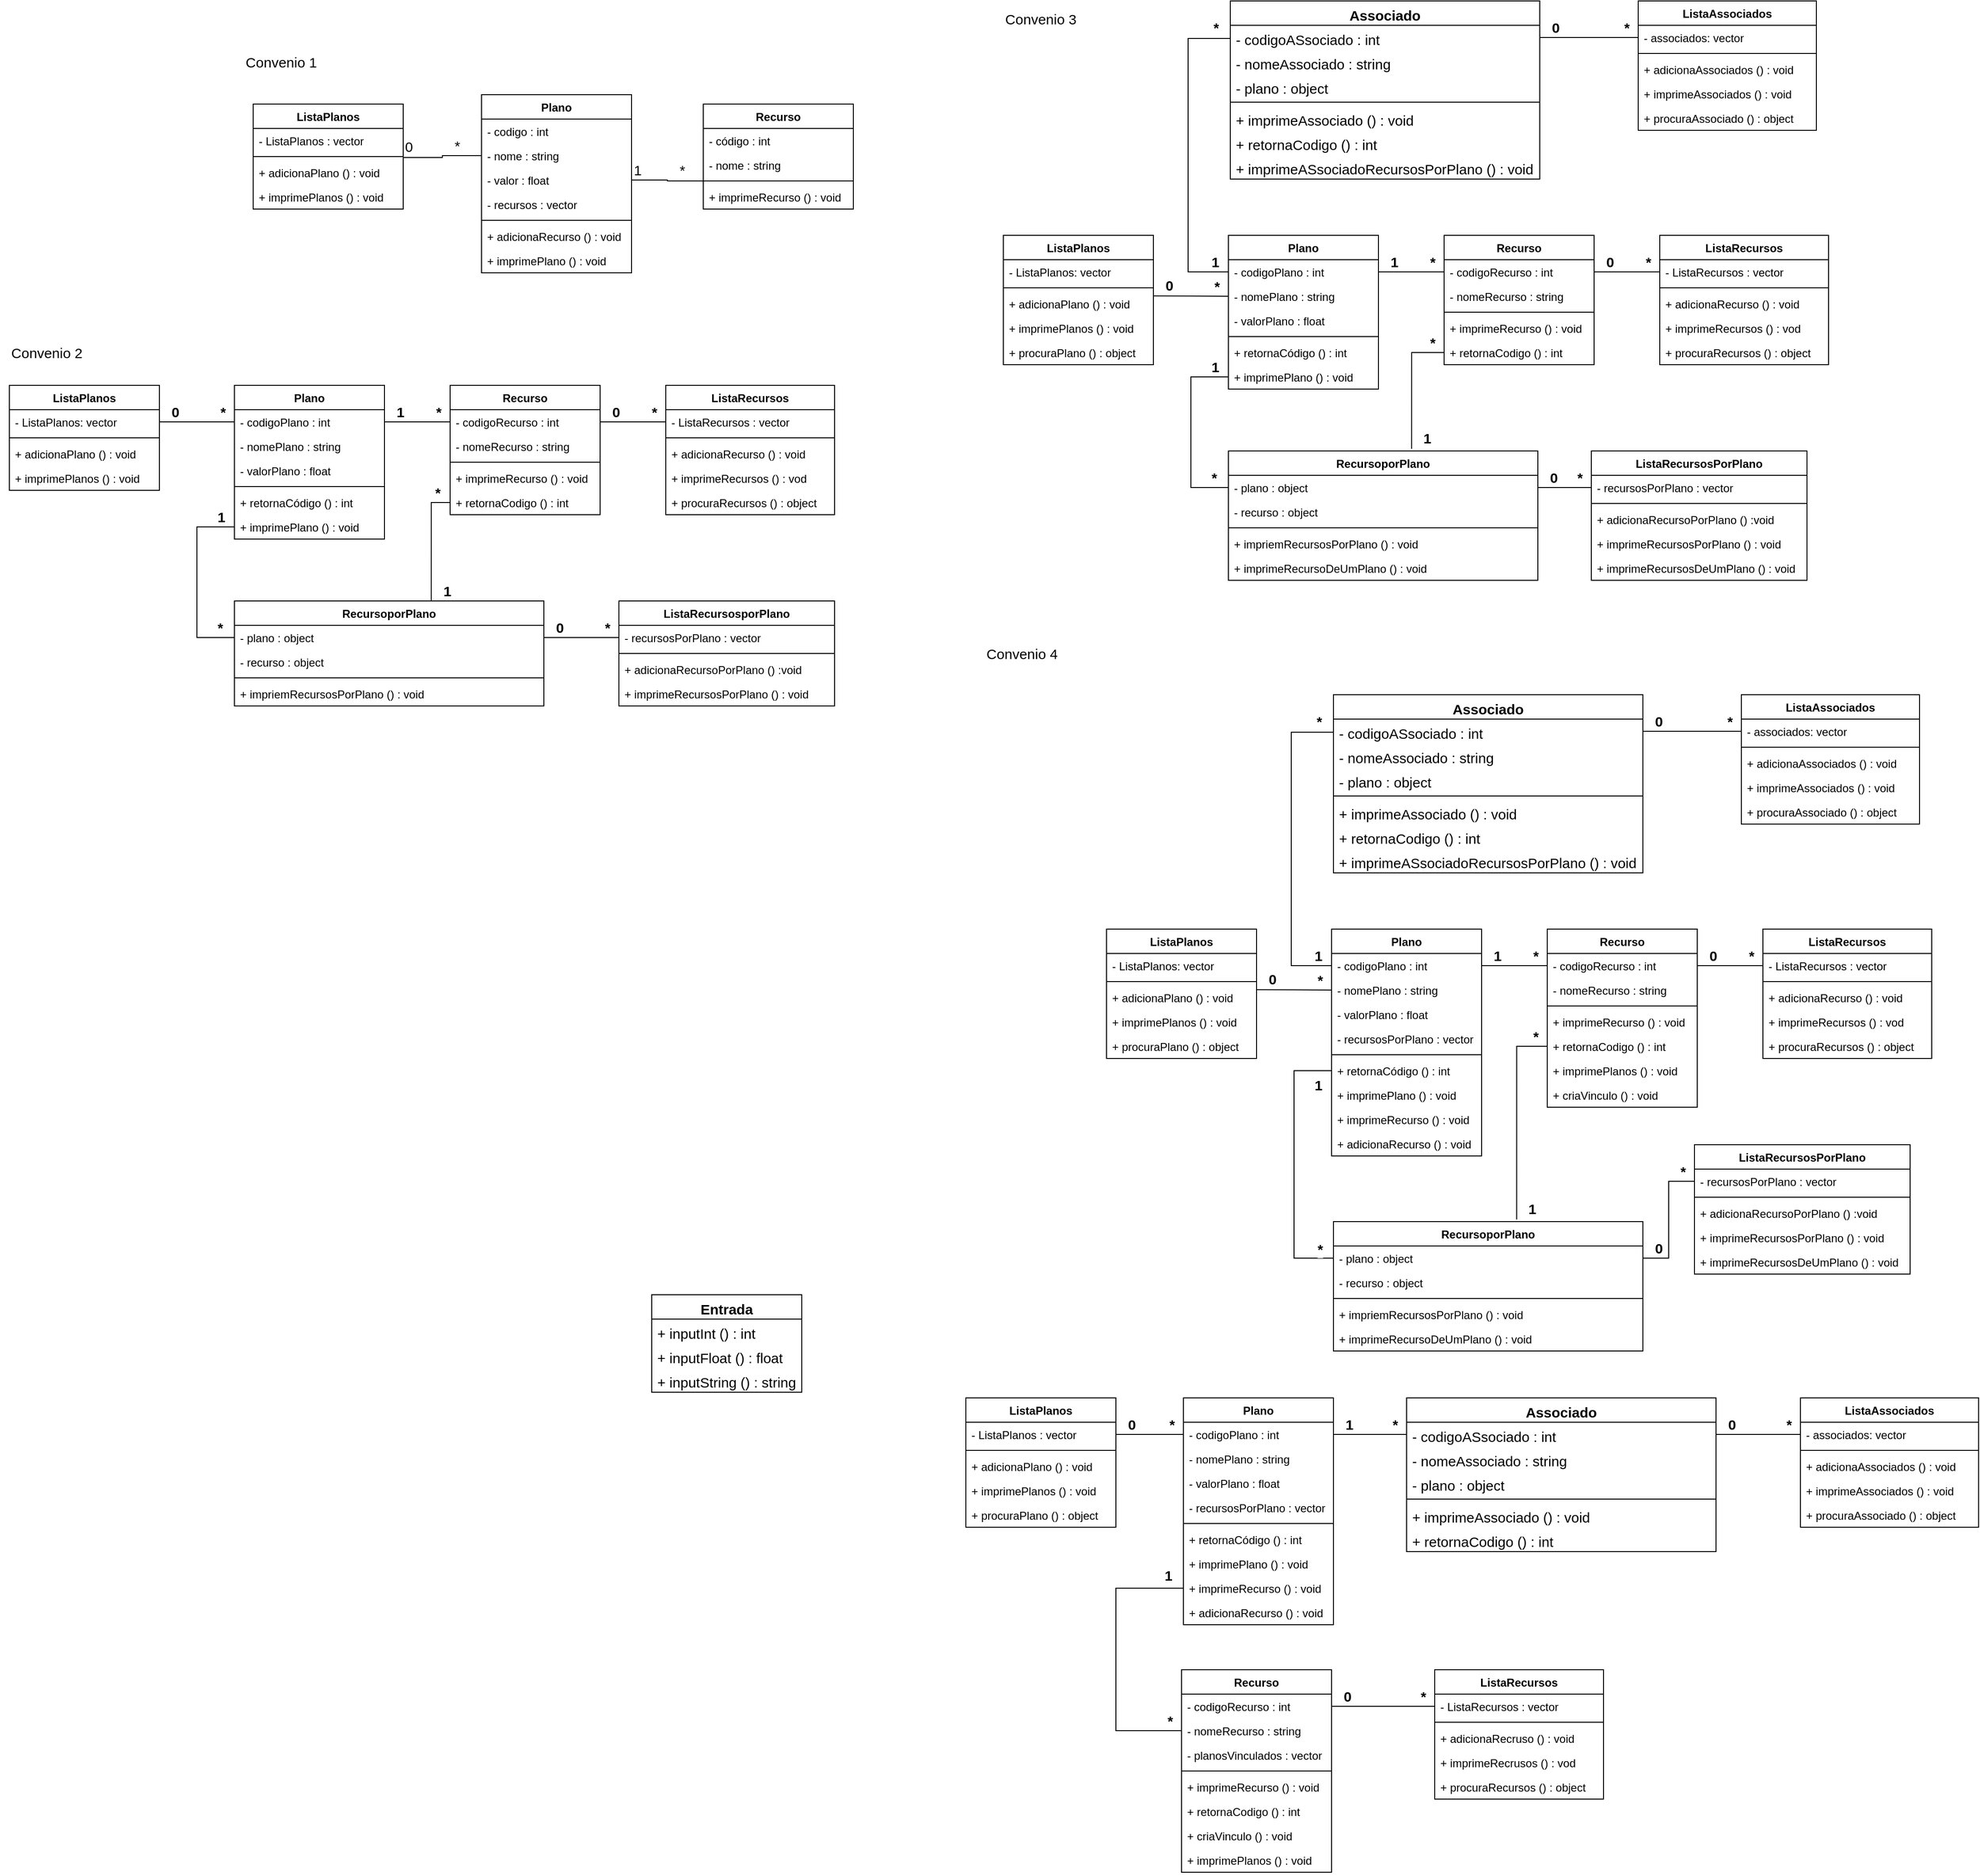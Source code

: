 <mxfile version="16.2.2" type="github">
  <diagram id="zL1gK0RdsSP3BGU_k10P" name="Page-1">
    <mxGraphModel dx="1965" dy="1810" grid="1" gridSize="10" guides="1" tooltips="1" connect="1" arrows="1" fold="1" page="1" pageScale="1" pageWidth="827" pageHeight="1169" math="0" shadow="0">
      <root>
        <mxCell id="0" />
        <mxCell id="1" parent="0" />
        <mxCell id="7xFsvjClMsyngPG4KQ35-1" value="ListaPlanos" style="swimlane;fontStyle=1;align=center;verticalAlign=top;childLayout=stackLayout;horizontal=1;startSize=26;horizontalStack=0;resizeParent=1;resizeParentMax=0;resizeLast=0;collapsible=1;marginBottom=0;" parent="1" vertex="1">
          <mxGeometry x="40" y="40" width="160" height="112" as="geometry" />
        </mxCell>
        <mxCell id="7xFsvjClMsyngPG4KQ35-2" value="- ListaPlanos : vector" style="text;strokeColor=none;fillColor=none;align=left;verticalAlign=top;spacingLeft=4;spacingRight=4;overflow=hidden;rotatable=0;points=[[0,0.5],[1,0.5]];portConstraint=eastwest;" parent="7xFsvjClMsyngPG4KQ35-1" vertex="1">
          <mxGeometry y="26" width="160" height="26" as="geometry" />
        </mxCell>
        <mxCell id="7xFsvjClMsyngPG4KQ35-3" value="" style="line;strokeWidth=1;fillColor=none;align=left;verticalAlign=middle;spacingTop=-1;spacingLeft=3;spacingRight=3;rotatable=0;labelPosition=right;points=[];portConstraint=eastwest;" parent="7xFsvjClMsyngPG4KQ35-1" vertex="1">
          <mxGeometry y="52" width="160" height="8" as="geometry" />
        </mxCell>
        <mxCell id="7xFsvjClMsyngPG4KQ35-4" value="+ adicionaPlano () : void" style="text;strokeColor=none;fillColor=none;align=left;verticalAlign=top;spacingLeft=4;spacingRight=4;overflow=hidden;rotatable=0;points=[[0,0.5],[1,0.5]];portConstraint=eastwest;" parent="7xFsvjClMsyngPG4KQ35-1" vertex="1">
          <mxGeometry y="60" width="160" height="26" as="geometry" />
        </mxCell>
        <mxCell id="7xFsvjClMsyngPG4KQ35-5" value="+ imprimePlanos () : void" style="text;strokeColor=none;fillColor=none;align=left;verticalAlign=top;spacingLeft=4;spacingRight=4;overflow=hidden;rotatable=0;points=[[0,0.5],[1,0.5]];portConstraint=eastwest;" parent="7xFsvjClMsyngPG4KQ35-1" vertex="1">
          <mxGeometry y="86" width="160" height="26" as="geometry" />
        </mxCell>
        <mxCell id="7xFsvjClMsyngPG4KQ35-7" value="Plano" style="swimlane;fontStyle=1;align=center;verticalAlign=top;childLayout=stackLayout;horizontal=1;startSize=26;horizontalStack=0;resizeParent=1;resizeParentMax=0;resizeLast=0;collapsible=1;marginBottom=0;" parent="1" vertex="1">
          <mxGeometry x="283.5" y="30" width="160" height="190" as="geometry" />
        </mxCell>
        <mxCell id="7xFsvjClMsyngPG4KQ35-8" value="- codigo : int&#xa;" style="text;strokeColor=none;fillColor=none;align=left;verticalAlign=top;spacingLeft=4;spacingRight=4;overflow=hidden;rotatable=0;points=[[0,0.5],[1,0.5]];portConstraint=eastwest;" parent="7xFsvjClMsyngPG4KQ35-7" vertex="1">
          <mxGeometry y="26" width="160" height="26" as="geometry" />
        </mxCell>
        <mxCell id="7xFsvjClMsyngPG4KQ35-23" value="- nome : string&#xa;" style="text;strokeColor=none;fillColor=none;align=left;verticalAlign=top;spacingLeft=4;spacingRight=4;overflow=hidden;rotatable=0;points=[[0,0.5],[1,0.5]];portConstraint=eastwest;" parent="7xFsvjClMsyngPG4KQ35-7" vertex="1">
          <mxGeometry y="52" width="160" height="26" as="geometry" />
        </mxCell>
        <mxCell id="7xFsvjClMsyngPG4KQ35-22" value="- valor : float" style="text;strokeColor=none;fillColor=none;align=left;verticalAlign=top;spacingLeft=4;spacingRight=4;overflow=hidden;rotatable=0;points=[[0,0.5],[1,0.5]];portConstraint=eastwest;" parent="7xFsvjClMsyngPG4KQ35-7" vertex="1">
          <mxGeometry y="78" width="160" height="26" as="geometry" />
        </mxCell>
        <mxCell id="7xFsvjClMsyngPG4KQ35-21" value="- recursos : vector" style="text;strokeColor=none;fillColor=none;align=left;verticalAlign=top;spacingLeft=4;spacingRight=4;overflow=hidden;rotatable=0;points=[[0,0.5],[1,0.5]];portConstraint=eastwest;" parent="7xFsvjClMsyngPG4KQ35-7" vertex="1">
          <mxGeometry y="104" width="160" height="26" as="geometry" />
        </mxCell>
        <mxCell id="7xFsvjClMsyngPG4KQ35-9" value="" style="line;strokeWidth=1;fillColor=none;align=left;verticalAlign=middle;spacingTop=-1;spacingLeft=3;spacingRight=3;rotatable=0;labelPosition=right;points=[];portConstraint=eastwest;" parent="7xFsvjClMsyngPG4KQ35-7" vertex="1">
          <mxGeometry y="130" width="160" height="8" as="geometry" />
        </mxCell>
        <mxCell id="7xFsvjClMsyngPG4KQ35-10" value="+ adicionaRecurso () : void" style="text;strokeColor=none;fillColor=none;align=left;verticalAlign=top;spacingLeft=4;spacingRight=4;overflow=hidden;rotatable=0;points=[[0,0.5],[1,0.5]];portConstraint=eastwest;" parent="7xFsvjClMsyngPG4KQ35-7" vertex="1">
          <mxGeometry y="138" width="160" height="26" as="geometry" />
        </mxCell>
        <mxCell id="7xFsvjClMsyngPG4KQ35-11" value="+ imprimePlano () : void" style="text;strokeColor=none;fillColor=none;align=left;verticalAlign=top;spacingLeft=4;spacingRight=4;overflow=hidden;rotatable=0;points=[[0,0.5],[1,0.5]];portConstraint=eastwest;" parent="7xFsvjClMsyngPG4KQ35-7" vertex="1">
          <mxGeometry y="164" width="160" height="26" as="geometry" />
        </mxCell>
        <mxCell id="7xFsvjClMsyngPG4KQ35-24" value="Recurso" style="swimlane;fontStyle=1;align=center;verticalAlign=top;childLayout=stackLayout;horizontal=1;startSize=26;horizontalStack=0;resizeParent=1;resizeParentMax=0;resizeLast=0;collapsible=1;marginBottom=0;" parent="1" vertex="1">
          <mxGeometry x="520" y="40" width="160" height="112" as="geometry" />
        </mxCell>
        <mxCell id="7xFsvjClMsyngPG4KQ35-25" value="- código : int&#xa;" style="text;strokeColor=none;fillColor=none;align=left;verticalAlign=top;spacingLeft=4;spacingRight=4;overflow=hidden;rotatable=0;points=[[0,0.5],[1,0.5]];portConstraint=eastwest;" parent="7xFsvjClMsyngPG4KQ35-24" vertex="1">
          <mxGeometry y="26" width="160" height="26" as="geometry" />
        </mxCell>
        <mxCell id="7xFsvjClMsyngPG4KQ35-28" value="- nome : string" style="text;strokeColor=none;fillColor=none;align=left;verticalAlign=top;spacingLeft=4;spacingRight=4;overflow=hidden;rotatable=0;points=[[0,0.5],[1,0.5]];portConstraint=eastwest;" parent="7xFsvjClMsyngPG4KQ35-24" vertex="1">
          <mxGeometry y="52" width="160" height="26" as="geometry" />
        </mxCell>
        <mxCell id="7xFsvjClMsyngPG4KQ35-26" value="" style="line;strokeWidth=1;fillColor=none;align=left;verticalAlign=middle;spacingTop=-1;spacingLeft=3;spacingRight=3;rotatable=0;labelPosition=right;points=[];portConstraint=eastwest;" parent="7xFsvjClMsyngPG4KQ35-24" vertex="1">
          <mxGeometry y="78" width="160" height="8" as="geometry" />
        </mxCell>
        <mxCell id="7xFsvjClMsyngPG4KQ35-27" value="+ imprimeRecurso () : void" style="text;strokeColor=none;fillColor=none;align=left;verticalAlign=top;spacingLeft=4;spacingRight=4;overflow=hidden;rotatable=0;points=[[0,0.5],[1,0.5]];portConstraint=eastwest;" parent="7xFsvjClMsyngPG4KQ35-24" vertex="1">
          <mxGeometry y="86" width="160" height="26" as="geometry" />
        </mxCell>
        <mxCell id="o9GnnHAloK_jaCWT99Hn-1" value="ListaPlanos" style="swimlane;fontStyle=1;align=center;verticalAlign=top;childLayout=stackLayout;horizontal=1;startSize=26;horizontalStack=0;resizeParent=1;resizeParentMax=0;resizeLast=0;collapsible=1;marginBottom=0;" parent="1" vertex="1">
          <mxGeometry x="-220" y="340" width="160" height="112" as="geometry" />
        </mxCell>
        <mxCell id="o9GnnHAloK_jaCWT99Hn-2" value="- ListaPlanos: vector&#xa;" style="text;strokeColor=none;fillColor=none;align=left;verticalAlign=top;spacingLeft=4;spacingRight=4;overflow=hidden;rotatable=0;points=[[0,0.5],[1,0.5]];portConstraint=eastwest;" parent="o9GnnHAloK_jaCWT99Hn-1" vertex="1">
          <mxGeometry y="26" width="160" height="26" as="geometry" />
        </mxCell>
        <mxCell id="o9GnnHAloK_jaCWT99Hn-3" value="" style="line;strokeWidth=1;fillColor=none;align=left;verticalAlign=middle;spacingTop=-1;spacingLeft=3;spacingRight=3;rotatable=0;labelPosition=right;points=[];portConstraint=eastwest;" parent="o9GnnHAloK_jaCWT99Hn-1" vertex="1">
          <mxGeometry y="52" width="160" height="8" as="geometry" />
        </mxCell>
        <mxCell id="o9GnnHAloK_jaCWT99Hn-4" value="+ adicionaPlano () : void" style="text;strokeColor=none;fillColor=none;align=left;verticalAlign=top;spacingLeft=4;spacingRight=4;overflow=hidden;rotatable=0;points=[[0,0.5],[1,0.5]];portConstraint=eastwest;" parent="o9GnnHAloK_jaCWT99Hn-1" vertex="1">
          <mxGeometry y="60" width="160" height="26" as="geometry" />
        </mxCell>
        <mxCell id="o9GnnHAloK_jaCWT99Hn-5" value="+ imprimePlanos () : void&#xa;" style="text;strokeColor=none;fillColor=none;align=left;verticalAlign=top;spacingLeft=4;spacingRight=4;overflow=hidden;rotatable=0;points=[[0,0.5],[1,0.5]];portConstraint=eastwest;" parent="o9GnnHAloK_jaCWT99Hn-1" vertex="1">
          <mxGeometry y="86" width="160" height="26" as="geometry" />
        </mxCell>
        <mxCell id="o9GnnHAloK_jaCWT99Hn-10" value="Plano" style="swimlane;fontStyle=1;align=center;verticalAlign=top;childLayout=stackLayout;horizontal=1;startSize=26;horizontalStack=0;resizeParent=1;resizeParentMax=0;resizeLast=0;collapsible=1;marginBottom=0;" parent="1" vertex="1">
          <mxGeometry x="20" y="340" width="160" height="164" as="geometry" />
        </mxCell>
        <mxCell id="o9GnnHAloK_jaCWT99Hn-11" value="- codigoPlano : int&#xa;" style="text;strokeColor=none;fillColor=none;align=left;verticalAlign=top;spacingLeft=4;spacingRight=4;overflow=hidden;rotatable=0;points=[[0,0.5],[1,0.5]];portConstraint=eastwest;" parent="o9GnnHAloK_jaCWT99Hn-10" vertex="1">
          <mxGeometry y="26" width="160" height="26" as="geometry" />
        </mxCell>
        <mxCell id="o9GnnHAloK_jaCWT99Hn-12" value="- nomePlano : string&#xa;" style="text;strokeColor=none;fillColor=none;align=left;verticalAlign=top;spacingLeft=4;spacingRight=4;overflow=hidden;rotatable=0;points=[[0,0.5],[1,0.5]];portConstraint=eastwest;" parent="o9GnnHAloK_jaCWT99Hn-10" vertex="1">
          <mxGeometry y="52" width="160" height="26" as="geometry" />
        </mxCell>
        <mxCell id="o9GnnHAloK_jaCWT99Hn-13" value="- valorPlano : float" style="text;strokeColor=none;fillColor=none;align=left;verticalAlign=top;spacingLeft=4;spacingRight=4;overflow=hidden;rotatable=0;points=[[0,0.5],[1,0.5]];portConstraint=eastwest;" parent="o9GnnHAloK_jaCWT99Hn-10" vertex="1">
          <mxGeometry y="78" width="160" height="26" as="geometry" />
        </mxCell>
        <mxCell id="o9GnnHAloK_jaCWT99Hn-15" value="" style="line;strokeWidth=1;fillColor=none;align=left;verticalAlign=middle;spacingTop=-1;spacingLeft=3;spacingRight=3;rotatable=0;labelPosition=right;points=[];portConstraint=eastwest;" parent="o9GnnHAloK_jaCWT99Hn-10" vertex="1">
          <mxGeometry y="104" width="160" height="8" as="geometry" />
        </mxCell>
        <mxCell id="o9GnnHAloK_jaCWT99Hn-16" value="+ retornaCódigo () : int" style="text;strokeColor=none;fillColor=none;align=left;verticalAlign=top;spacingLeft=4;spacingRight=4;overflow=hidden;rotatable=0;points=[[0,0.5],[1,0.5]];portConstraint=eastwest;" parent="o9GnnHAloK_jaCWT99Hn-10" vertex="1">
          <mxGeometry y="112" width="160" height="26" as="geometry" />
        </mxCell>
        <mxCell id="o9GnnHAloK_jaCWT99Hn-17" value="+ imprimePlano () : void" style="text;strokeColor=none;fillColor=none;align=left;verticalAlign=top;spacingLeft=4;spacingRight=4;overflow=hidden;rotatable=0;points=[[0,0.5],[1,0.5]];portConstraint=eastwest;" parent="o9GnnHAloK_jaCWT99Hn-10" vertex="1">
          <mxGeometry y="138" width="160" height="26" as="geometry" />
        </mxCell>
        <mxCell id="o9GnnHAloK_jaCWT99Hn-18" value="ListaRecursos&#xa;" style="swimlane;fontStyle=1;align=center;verticalAlign=top;childLayout=stackLayout;horizontal=1;startSize=26;horizontalStack=0;resizeParent=1;resizeParentMax=0;resizeLast=0;collapsible=1;marginBottom=0;" parent="1" vertex="1">
          <mxGeometry x="480" y="340" width="180" height="138" as="geometry" />
        </mxCell>
        <mxCell id="o9GnnHAloK_jaCWT99Hn-19" value="- ListaRecursos : vector&#xa;" style="text;strokeColor=none;fillColor=none;align=left;verticalAlign=top;spacingLeft=4;spacingRight=4;overflow=hidden;rotatable=0;points=[[0,0.5],[1,0.5]];portConstraint=eastwest;" parent="o9GnnHAloK_jaCWT99Hn-18" vertex="1">
          <mxGeometry y="26" width="180" height="26" as="geometry" />
        </mxCell>
        <mxCell id="o9GnnHAloK_jaCWT99Hn-20" value="" style="line;strokeWidth=1;fillColor=none;align=left;verticalAlign=middle;spacingTop=-1;spacingLeft=3;spacingRight=3;rotatable=0;labelPosition=right;points=[];portConstraint=eastwest;" parent="o9GnnHAloK_jaCWT99Hn-18" vertex="1">
          <mxGeometry y="52" width="180" height="8" as="geometry" />
        </mxCell>
        <mxCell id="o9GnnHAloK_jaCWT99Hn-21" value="+ adicionaRecurso () : void&#xa;" style="text;strokeColor=none;fillColor=none;align=left;verticalAlign=top;spacingLeft=4;spacingRight=4;overflow=hidden;rotatable=0;points=[[0,0.5],[1,0.5]];portConstraint=eastwest;" parent="o9GnnHAloK_jaCWT99Hn-18" vertex="1">
          <mxGeometry y="60" width="180" height="26" as="geometry" />
        </mxCell>
        <mxCell id="o9GnnHAloK_jaCWT99Hn-35" value="+ imprimeRecursos () : vod" style="text;strokeColor=none;fillColor=none;align=left;verticalAlign=top;spacingLeft=4;spacingRight=4;overflow=hidden;rotatable=0;points=[[0,0.5],[1,0.5]];portConstraint=eastwest;" parent="o9GnnHAloK_jaCWT99Hn-18" vertex="1">
          <mxGeometry y="86" width="180" height="26" as="geometry" />
        </mxCell>
        <mxCell id="o9GnnHAloK_jaCWT99Hn-34" value="+ procuraRecursos () : object" style="text;strokeColor=none;fillColor=none;align=left;verticalAlign=top;spacingLeft=4;spacingRight=4;overflow=hidden;rotatable=0;points=[[0,0.5],[1,0.5]];portConstraint=eastwest;" parent="o9GnnHAloK_jaCWT99Hn-18" vertex="1">
          <mxGeometry y="112" width="180" height="26" as="geometry" />
        </mxCell>
        <mxCell id="o9GnnHAloK_jaCWT99Hn-26" value="Recurso" style="swimlane;fontStyle=1;align=center;verticalAlign=top;childLayout=stackLayout;horizontal=1;startSize=26;horizontalStack=0;resizeParent=1;resizeParentMax=0;resizeLast=0;collapsible=1;marginBottom=0;" parent="1" vertex="1">
          <mxGeometry x="250" y="340" width="160" height="138" as="geometry" />
        </mxCell>
        <mxCell id="o9GnnHAloK_jaCWT99Hn-27" value="- codigoRecurso : int" style="text;strokeColor=none;fillColor=none;align=left;verticalAlign=top;spacingLeft=4;spacingRight=4;overflow=hidden;rotatable=0;points=[[0,0.5],[1,0.5]];portConstraint=eastwest;" parent="o9GnnHAloK_jaCWT99Hn-26" vertex="1">
          <mxGeometry y="26" width="160" height="26" as="geometry" />
        </mxCell>
        <mxCell id="o9GnnHAloK_jaCWT99Hn-36" value="- nomeRecurso : string" style="text;strokeColor=none;fillColor=none;align=left;verticalAlign=top;spacingLeft=4;spacingRight=4;overflow=hidden;rotatable=0;points=[[0,0.5],[1,0.5]];portConstraint=eastwest;" parent="o9GnnHAloK_jaCWT99Hn-26" vertex="1">
          <mxGeometry y="52" width="160" height="26" as="geometry" />
        </mxCell>
        <mxCell id="o9GnnHAloK_jaCWT99Hn-28" value="" style="line;strokeWidth=1;fillColor=none;align=left;verticalAlign=middle;spacingTop=-1;spacingLeft=3;spacingRight=3;rotatable=0;labelPosition=right;points=[];portConstraint=eastwest;" parent="o9GnnHAloK_jaCWT99Hn-26" vertex="1">
          <mxGeometry y="78" width="160" height="8" as="geometry" />
        </mxCell>
        <mxCell id="o9GnnHAloK_jaCWT99Hn-29" value="+ imprimeRecurso () : void&#xa;" style="text;strokeColor=none;fillColor=none;align=left;verticalAlign=top;spacingLeft=4;spacingRight=4;overflow=hidden;rotatable=0;points=[[0,0.5],[1,0.5]];portConstraint=eastwest;" parent="o9GnnHAloK_jaCWT99Hn-26" vertex="1">
          <mxGeometry y="86" width="160" height="26" as="geometry" />
        </mxCell>
        <mxCell id="o9GnnHAloK_jaCWT99Hn-37" value="+ retornaCodigo () : int" style="text;strokeColor=none;fillColor=none;align=left;verticalAlign=top;spacingLeft=4;spacingRight=4;overflow=hidden;rotatable=0;points=[[0,0.5],[1,0.5]];portConstraint=eastwest;" parent="o9GnnHAloK_jaCWT99Hn-26" vertex="1">
          <mxGeometry y="112" width="160" height="26" as="geometry" />
        </mxCell>
        <mxCell id="o9GnnHAloK_jaCWT99Hn-45" value="" style="endArrow=none;html=1;edgeStyle=orthogonalEdgeStyle;rounded=0;fontSize=15;exitX=1;exitY=1.192;exitDx=0;exitDy=0;exitPerimeter=0;entryX=0;entryY=0.5;entryDx=0;entryDy=0;" parent="1" source="7xFsvjClMsyngPG4KQ35-2" target="7xFsvjClMsyngPG4KQ35-23" edge="1">
          <mxGeometry relative="1" as="geometry">
            <mxPoint x="110" y="230" as="sourcePoint" />
            <mxPoint x="270" y="230" as="targetPoint" />
          </mxGeometry>
        </mxCell>
        <mxCell id="o9GnnHAloK_jaCWT99Hn-46" value="0" style="edgeLabel;resizable=0;html=1;align=left;verticalAlign=bottom;fontSize=15;" parent="o9GnnHAloK_jaCWT99Hn-45" connectable="0" vertex="1">
          <mxGeometry x="-1" relative="1" as="geometry" />
        </mxCell>
        <mxCell id="o9GnnHAloK_jaCWT99Hn-47" value="*&amp;nbsp;&amp;nbsp;" style="edgeLabel;resizable=0;html=1;align=right;verticalAlign=bottom;fontSize=15;" parent="o9GnnHAloK_jaCWT99Hn-45" connectable="0" vertex="1">
          <mxGeometry x="1" relative="1" as="geometry">
            <mxPoint x="-14" as="offset" />
          </mxGeometry>
        </mxCell>
        <mxCell id="o9GnnHAloK_jaCWT99Hn-48" value="" style="endArrow=none;html=1;edgeStyle=orthogonalEdgeStyle;rounded=0;fontSize=15;exitX=1;exitY=0.5;exitDx=0;exitDy=0;entryX=0.019;entryY=-0.154;entryDx=0;entryDy=0;entryPerimeter=0;" parent="1" source="7xFsvjClMsyngPG4KQ35-22" target="7xFsvjClMsyngPG4KQ35-27" edge="1">
          <mxGeometry relative="1" as="geometry">
            <mxPoint x="573.25" y="201.992" as="sourcePoint" />
            <mxPoint x="580" y="210" as="targetPoint" />
          </mxGeometry>
        </mxCell>
        <mxCell id="o9GnnHAloK_jaCWT99Hn-49" value="1" style="edgeLabel;resizable=0;html=1;align=left;verticalAlign=bottom;fontSize=15;" parent="o9GnnHAloK_jaCWT99Hn-48" connectable="0" vertex="1">
          <mxGeometry x="-1" relative="1" as="geometry" />
        </mxCell>
        <mxCell id="o9GnnHAloK_jaCWT99Hn-50" value="*&amp;nbsp;&amp;nbsp;" style="edgeLabel;resizable=0;html=1;align=right;verticalAlign=bottom;fontSize=15;" parent="o9GnnHAloK_jaCWT99Hn-48" connectable="0" vertex="1">
          <mxGeometry x="1" relative="1" as="geometry">
            <mxPoint x="-13" as="offset" />
          </mxGeometry>
        </mxCell>
        <mxCell id="o9GnnHAloK_jaCWT99Hn-52" value="Convenio 1" style="text;html=1;strokeColor=none;fillColor=none;align=center;verticalAlign=middle;whiteSpace=wrap;rounded=0;fontSize=15;" parent="1" vertex="1">
          <mxGeometry x="20" y="-20" width="100" height="30" as="geometry" />
        </mxCell>
        <mxCell id="o9GnnHAloK_jaCWT99Hn-53" value="Convenio 2" style="text;html=1;strokeColor=none;fillColor=none;align=center;verticalAlign=middle;whiteSpace=wrap;rounded=0;fontSize=15;" parent="1" vertex="1">
          <mxGeometry x="-230" y="290" width="100" height="30" as="geometry" />
        </mxCell>
        <mxCell id="o9GnnHAloK_jaCWT99Hn-54" value="Convenio 3" style="text;html=1;strokeColor=none;fillColor=none;align=center;verticalAlign=middle;whiteSpace=wrap;rounded=0;fontSize=15;" parent="1" vertex="1">
          <mxGeometry x="830" y="-66" width="100" height="30" as="geometry" />
        </mxCell>
        <mxCell id="o9GnnHAloK_jaCWT99Hn-55" value="Associado" style="swimlane;fontStyle=1;align=center;verticalAlign=top;childLayout=stackLayout;horizontal=1;startSize=26;horizontalStack=0;resizeParent=1;resizeParentMax=0;resizeLast=0;collapsible=1;marginBottom=0;fontSize=15;" parent="1" vertex="1">
          <mxGeometry x="1082" y="-70" width="330" height="190" as="geometry" />
        </mxCell>
        <mxCell id="o9GnnHAloK_jaCWT99Hn-56" value="- codigoASsociado : int&#xa;" style="text;strokeColor=none;fillColor=none;align=left;verticalAlign=top;spacingLeft=4;spacingRight=4;overflow=hidden;rotatable=0;points=[[0,0.5],[1,0.5]];portConstraint=eastwest;fontSize=15;" parent="o9GnnHAloK_jaCWT99Hn-55" vertex="1">
          <mxGeometry y="26" width="330" height="26" as="geometry" />
        </mxCell>
        <mxCell id="o9GnnHAloK_jaCWT99Hn-60" value="- nomeAssociado : string&#xa;" style="text;strokeColor=none;fillColor=none;align=left;verticalAlign=top;spacingLeft=4;spacingRight=4;overflow=hidden;rotatable=0;points=[[0,0.5],[1,0.5]];portConstraint=eastwest;fontSize=15;" parent="o9GnnHAloK_jaCWT99Hn-55" vertex="1">
          <mxGeometry y="52" width="330" height="26" as="geometry" />
        </mxCell>
        <mxCell id="o9GnnHAloK_jaCWT99Hn-59" value="- plano : object" style="text;strokeColor=none;fillColor=none;align=left;verticalAlign=top;spacingLeft=4;spacingRight=4;overflow=hidden;rotatable=0;points=[[0,0.5],[1,0.5]];portConstraint=eastwest;fontSize=15;" parent="o9GnnHAloK_jaCWT99Hn-55" vertex="1">
          <mxGeometry y="78" width="330" height="26" as="geometry" />
        </mxCell>
        <mxCell id="o9GnnHAloK_jaCWT99Hn-57" value="" style="line;strokeWidth=1;fillColor=none;align=left;verticalAlign=middle;spacingTop=-1;spacingLeft=3;spacingRight=3;rotatable=0;labelPosition=right;points=[];portConstraint=eastwest;fontSize=15;" parent="o9GnnHAloK_jaCWT99Hn-55" vertex="1">
          <mxGeometry y="104" width="330" height="8" as="geometry" />
        </mxCell>
        <mxCell id="o9GnnHAloK_jaCWT99Hn-58" value="+ imprimeAssociado () : void&#xa;" style="text;strokeColor=none;fillColor=none;align=left;verticalAlign=top;spacingLeft=4;spacingRight=4;overflow=hidden;rotatable=0;points=[[0,0.5],[1,0.5]];portConstraint=eastwest;fontSize=15;" parent="o9GnnHAloK_jaCWT99Hn-55" vertex="1">
          <mxGeometry y="112" width="330" height="26" as="geometry" />
        </mxCell>
        <mxCell id="o9GnnHAloK_jaCWT99Hn-62" value="+ retornaCodigo () : int" style="text;strokeColor=none;fillColor=none;align=left;verticalAlign=top;spacingLeft=4;spacingRight=4;overflow=hidden;rotatable=0;points=[[0,0.5],[1,0.5]];portConstraint=eastwest;fontSize=15;" parent="o9GnnHAloK_jaCWT99Hn-55" vertex="1">
          <mxGeometry y="138" width="330" height="26" as="geometry" />
        </mxCell>
        <mxCell id="o9GnnHAloK_jaCWT99Hn-61" value="+ imprimeASsociadoRecursosPorPlano () : void" style="text;strokeColor=none;fillColor=none;align=left;verticalAlign=top;spacingLeft=4;spacingRight=4;overflow=hidden;rotatable=0;points=[[0,0.5],[1,0.5]];portConstraint=eastwest;fontSize=15;" parent="o9GnnHAloK_jaCWT99Hn-55" vertex="1">
          <mxGeometry y="164" width="330" height="26" as="geometry" />
        </mxCell>
        <mxCell id="o9GnnHAloK_jaCWT99Hn-69" value="ListaAssociados" style="swimlane;fontStyle=1;align=center;verticalAlign=top;childLayout=stackLayout;horizontal=1;startSize=26;horizontalStack=0;resizeParent=1;resizeParentMax=0;resizeLast=0;collapsible=1;marginBottom=0;" parent="1" vertex="1">
          <mxGeometry x="1517" y="-70" width="190" height="138" as="geometry" />
        </mxCell>
        <mxCell id="o9GnnHAloK_jaCWT99Hn-70" value="- associados: vector&#xa;" style="text;strokeColor=none;fillColor=none;align=left;verticalAlign=top;spacingLeft=4;spacingRight=4;overflow=hidden;rotatable=0;points=[[0,0.5],[1,0.5]];portConstraint=eastwest;" parent="o9GnnHAloK_jaCWT99Hn-69" vertex="1">
          <mxGeometry y="26" width="190" height="26" as="geometry" />
        </mxCell>
        <mxCell id="o9GnnHAloK_jaCWT99Hn-71" value="" style="line;strokeWidth=1;fillColor=none;align=left;verticalAlign=middle;spacingTop=-1;spacingLeft=3;spacingRight=3;rotatable=0;labelPosition=right;points=[];portConstraint=eastwest;" parent="o9GnnHAloK_jaCWT99Hn-69" vertex="1">
          <mxGeometry y="52" width="190" height="8" as="geometry" />
        </mxCell>
        <mxCell id="o9GnnHAloK_jaCWT99Hn-72" value="+ adicionaAssociados () : void" style="text;strokeColor=none;fillColor=none;align=left;verticalAlign=top;spacingLeft=4;spacingRight=4;overflow=hidden;rotatable=0;points=[[0,0.5],[1,0.5]];portConstraint=eastwest;" parent="o9GnnHAloK_jaCWT99Hn-69" vertex="1">
          <mxGeometry y="60" width="190" height="26" as="geometry" />
        </mxCell>
        <mxCell id="o9GnnHAloK_jaCWT99Hn-73" value="+ imprimeAssociados () : void&#xa;" style="text;strokeColor=none;fillColor=none;align=left;verticalAlign=top;spacingLeft=4;spacingRight=4;overflow=hidden;rotatable=0;points=[[0,0.5],[1,0.5]];portConstraint=eastwest;" parent="o9GnnHAloK_jaCWT99Hn-69" vertex="1">
          <mxGeometry y="86" width="190" height="26" as="geometry" />
        </mxCell>
        <mxCell id="o9GnnHAloK_jaCWT99Hn-74" value="+ procuraAssociado () : object" style="text;strokeColor=none;fillColor=none;align=left;verticalAlign=top;spacingLeft=4;spacingRight=4;overflow=hidden;rotatable=0;points=[[0,0.5],[1,0.5]];portConstraint=eastwest;" parent="o9GnnHAloK_jaCWT99Hn-69" vertex="1">
          <mxGeometry y="112" width="190" height="26" as="geometry" />
        </mxCell>
        <mxCell id="o9GnnHAloK_jaCWT99Hn-118" value="ListaRecursosporPlano" style="swimlane;fontStyle=1;align=center;verticalAlign=top;childLayout=stackLayout;horizontal=1;startSize=26;horizontalStack=0;resizeParent=1;resizeParentMax=0;resizeLast=0;collapsible=1;marginBottom=0;" parent="1" vertex="1">
          <mxGeometry x="430" y="570" width="230" height="112" as="geometry" />
        </mxCell>
        <mxCell id="o9GnnHAloK_jaCWT99Hn-120" value="- recursosPorPlano : vector" style="text;strokeColor=none;fillColor=none;align=left;verticalAlign=top;spacingLeft=4;spacingRight=4;overflow=hidden;rotatable=0;points=[[0,0.5],[1,0.5]];portConstraint=eastwest;" parent="o9GnnHAloK_jaCWT99Hn-118" vertex="1">
          <mxGeometry y="26" width="230" height="26" as="geometry" />
        </mxCell>
        <mxCell id="o9GnnHAloK_jaCWT99Hn-121" value="" style="line;strokeWidth=1;fillColor=none;align=left;verticalAlign=middle;spacingTop=-1;spacingLeft=3;spacingRight=3;rotatable=0;labelPosition=right;points=[];portConstraint=eastwest;" parent="o9GnnHAloK_jaCWT99Hn-118" vertex="1">
          <mxGeometry y="52" width="230" height="8" as="geometry" />
        </mxCell>
        <mxCell id="o9GnnHAloK_jaCWT99Hn-122" value="+ adicionaRecursoPorPlano () :void" style="text;strokeColor=none;fillColor=none;align=left;verticalAlign=top;spacingLeft=4;spacingRight=4;overflow=hidden;rotatable=0;points=[[0,0.5],[1,0.5]];portConstraint=eastwest;" parent="o9GnnHAloK_jaCWT99Hn-118" vertex="1">
          <mxGeometry y="60" width="230" height="26" as="geometry" />
        </mxCell>
        <mxCell id="o9GnnHAloK_jaCWT99Hn-123" value="+ imprimeRecursosPorPlano () : void" style="text;strokeColor=none;fillColor=none;align=left;verticalAlign=top;spacingLeft=4;spacingRight=4;overflow=hidden;rotatable=0;points=[[0,0.5],[1,0.5]];portConstraint=eastwest;" parent="o9GnnHAloK_jaCWT99Hn-118" vertex="1">
          <mxGeometry y="86" width="230" height="26" as="geometry" />
        </mxCell>
        <mxCell id="o9GnnHAloK_jaCWT99Hn-134" value="Convenio 4" style="text;html=1;strokeColor=none;fillColor=none;align=center;verticalAlign=middle;whiteSpace=wrap;rounded=0;fontSize=15;" parent="1" vertex="1">
          <mxGeometry x="810" y="611" width="100" height="30" as="geometry" />
        </mxCell>
        <mxCell id="o9GnnHAloK_jaCWT99Hn-135" value="Associado" style="swimlane;fontStyle=1;align=center;verticalAlign=top;childLayout=stackLayout;horizontal=1;startSize=26;horizontalStack=0;resizeParent=1;resizeParentMax=0;resizeLast=0;collapsible=1;marginBottom=0;fontSize=15;" parent="1" vertex="1">
          <mxGeometry x="1270" y="1420" width="330" height="164" as="geometry" />
        </mxCell>
        <mxCell id="o9GnnHAloK_jaCWT99Hn-136" value="- codigoASsociado : int&#xa;" style="text;strokeColor=none;fillColor=none;align=left;verticalAlign=top;spacingLeft=4;spacingRight=4;overflow=hidden;rotatable=0;points=[[0,0.5],[1,0.5]];portConstraint=eastwest;fontSize=15;" parent="o9GnnHAloK_jaCWT99Hn-135" vertex="1">
          <mxGeometry y="26" width="330" height="26" as="geometry" />
        </mxCell>
        <mxCell id="o9GnnHAloK_jaCWT99Hn-137" value="- nomeAssociado : string&#xa;" style="text;strokeColor=none;fillColor=none;align=left;verticalAlign=top;spacingLeft=4;spacingRight=4;overflow=hidden;rotatable=0;points=[[0,0.5],[1,0.5]];portConstraint=eastwest;fontSize=15;" parent="o9GnnHAloK_jaCWT99Hn-135" vertex="1">
          <mxGeometry y="52" width="330" height="26" as="geometry" />
        </mxCell>
        <mxCell id="o9GnnHAloK_jaCWT99Hn-138" value="- plano : object" style="text;strokeColor=none;fillColor=none;align=left;verticalAlign=top;spacingLeft=4;spacingRight=4;overflow=hidden;rotatable=0;points=[[0,0.5],[1,0.5]];portConstraint=eastwest;fontSize=15;" parent="o9GnnHAloK_jaCWT99Hn-135" vertex="1">
          <mxGeometry y="78" width="330" height="26" as="geometry" />
        </mxCell>
        <mxCell id="o9GnnHAloK_jaCWT99Hn-139" value="" style="line;strokeWidth=1;fillColor=none;align=left;verticalAlign=middle;spacingTop=-1;spacingLeft=3;spacingRight=3;rotatable=0;labelPosition=right;points=[];portConstraint=eastwest;fontSize=15;" parent="o9GnnHAloK_jaCWT99Hn-135" vertex="1">
          <mxGeometry y="104" width="330" height="8" as="geometry" />
        </mxCell>
        <mxCell id="o9GnnHAloK_jaCWT99Hn-140" value="+ imprimeAssociado () : void&#xa;" style="text;strokeColor=none;fillColor=none;align=left;verticalAlign=top;spacingLeft=4;spacingRight=4;overflow=hidden;rotatable=0;points=[[0,0.5],[1,0.5]];portConstraint=eastwest;fontSize=15;" parent="o9GnnHAloK_jaCWT99Hn-135" vertex="1">
          <mxGeometry y="112" width="330" height="26" as="geometry" />
        </mxCell>
        <mxCell id="o9GnnHAloK_jaCWT99Hn-141" value="+ retornaCodigo () : int" style="text;strokeColor=none;fillColor=none;align=left;verticalAlign=top;spacingLeft=4;spacingRight=4;overflow=hidden;rotatable=0;points=[[0,0.5],[1,0.5]];portConstraint=eastwest;fontSize=15;" parent="o9GnnHAloK_jaCWT99Hn-135" vertex="1">
          <mxGeometry y="138" width="330" height="26" as="geometry" />
        </mxCell>
        <mxCell id="o9GnnHAloK_jaCWT99Hn-143" value="Entrada" style="swimlane;fontStyle=1;align=center;verticalAlign=top;childLayout=stackLayout;horizontal=1;startSize=26;horizontalStack=0;resizeParent=1;resizeParentMax=0;resizeLast=0;collapsible=1;marginBottom=0;fontSize=15;" parent="1" vertex="1">
          <mxGeometry x="465" y="1310" width="160" height="104" as="geometry" />
        </mxCell>
        <mxCell id="o9GnnHAloK_jaCWT99Hn-144" value="+ inputInt () : int" style="text;strokeColor=none;fillColor=none;align=left;verticalAlign=top;spacingLeft=4;spacingRight=4;overflow=hidden;rotatable=0;points=[[0,0.5],[1,0.5]];portConstraint=eastwest;fontSize=15;" parent="o9GnnHAloK_jaCWT99Hn-143" vertex="1">
          <mxGeometry y="26" width="160" height="26" as="geometry" />
        </mxCell>
        <mxCell id="o9GnnHAloK_jaCWT99Hn-145" value="+ inputFloat () : float" style="text;strokeColor=none;fillColor=none;align=left;verticalAlign=top;spacingLeft=4;spacingRight=4;overflow=hidden;rotatable=0;points=[[0,0.5],[1,0.5]];portConstraint=eastwest;fontSize=15;" parent="o9GnnHAloK_jaCWT99Hn-143" vertex="1">
          <mxGeometry y="52" width="160" height="26" as="geometry" />
        </mxCell>
        <mxCell id="o9GnnHAloK_jaCWT99Hn-146" value="+ inputString () : string" style="text;strokeColor=none;fillColor=none;align=left;verticalAlign=top;spacingLeft=4;spacingRight=4;overflow=hidden;rotatable=0;points=[[0,0.5],[1,0.5]];portConstraint=eastwest;fontSize=15;" parent="o9GnnHAloK_jaCWT99Hn-143" vertex="1">
          <mxGeometry y="78" width="160" height="26" as="geometry" />
        </mxCell>
        <mxCell id="o9GnnHAloK_jaCWT99Hn-147" value="ListaAssociados" style="swimlane;fontStyle=1;align=center;verticalAlign=top;childLayout=stackLayout;horizontal=1;startSize=26;horizontalStack=0;resizeParent=1;resizeParentMax=0;resizeLast=0;collapsible=1;marginBottom=0;" parent="1" vertex="1">
          <mxGeometry x="1690" y="1420" width="190" height="138" as="geometry" />
        </mxCell>
        <mxCell id="o9GnnHAloK_jaCWT99Hn-148" value="- associados: vector&#xa;" style="text;strokeColor=none;fillColor=none;align=left;verticalAlign=top;spacingLeft=4;spacingRight=4;overflow=hidden;rotatable=0;points=[[0,0.5],[1,0.5]];portConstraint=eastwest;" parent="o9GnnHAloK_jaCWT99Hn-147" vertex="1">
          <mxGeometry y="26" width="190" height="26" as="geometry" />
        </mxCell>
        <mxCell id="o9GnnHAloK_jaCWT99Hn-149" value="" style="line;strokeWidth=1;fillColor=none;align=left;verticalAlign=middle;spacingTop=-1;spacingLeft=3;spacingRight=3;rotatable=0;labelPosition=right;points=[];portConstraint=eastwest;" parent="o9GnnHAloK_jaCWT99Hn-147" vertex="1">
          <mxGeometry y="52" width="190" height="8" as="geometry" />
        </mxCell>
        <mxCell id="o9GnnHAloK_jaCWT99Hn-150" value="+ adicionaAssociados () : void" style="text;strokeColor=none;fillColor=none;align=left;verticalAlign=top;spacingLeft=4;spacingRight=4;overflow=hidden;rotatable=0;points=[[0,0.5],[1,0.5]];portConstraint=eastwest;" parent="o9GnnHAloK_jaCWT99Hn-147" vertex="1">
          <mxGeometry y="60" width="190" height="26" as="geometry" />
        </mxCell>
        <mxCell id="o9GnnHAloK_jaCWT99Hn-151" value="+ imprimeAssociados () : void&#xa;" style="text;strokeColor=none;fillColor=none;align=left;verticalAlign=top;spacingLeft=4;spacingRight=4;overflow=hidden;rotatable=0;points=[[0,0.5],[1,0.5]];portConstraint=eastwest;" parent="o9GnnHAloK_jaCWT99Hn-147" vertex="1">
          <mxGeometry y="86" width="190" height="26" as="geometry" />
        </mxCell>
        <mxCell id="o9GnnHAloK_jaCWT99Hn-152" value="+ procuraAssociado () : object" style="text;strokeColor=none;fillColor=none;align=left;verticalAlign=top;spacingLeft=4;spacingRight=4;overflow=hidden;rotatable=0;points=[[0,0.5],[1,0.5]];portConstraint=eastwest;" parent="o9GnnHAloK_jaCWT99Hn-147" vertex="1">
          <mxGeometry y="112" width="190" height="26" as="geometry" />
        </mxCell>
        <mxCell id="o9GnnHAloK_jaCWT99Hn-153" value="ListaPlanos" style="swimlane;fontStyle=1;align=center;verticalAlign=top;childLayout=stackLayout;horizontal=1;startSize=26;horizontalStack=0;resizeParent=1;resizeParentMax=0;resizeLast=0;collapsible=1;marginBottom=0;" parent="1" vertex="1">
          <mxGeometry x="800" y="1420" width="160" height="138" as="geometry" />
        </mxCell>
        <mxCell id="o9GnnHAloK_jaCWT99Hn-154" value="- ListaPlanos : vector" style="text;strokeColor=none;fillColor=none;align=left;verticalAlign=top;spacingLeft=4;spacingRight=4;overflow=hidden;rotatable=0;points=[[0,0.5],[1,0.5]];portConstraint=eastwest;" parent="o9GnnHAloK_jaCWT99Hn-153" vertex="1">
          <mxGeometry y="26" width="160" height="26" as="geometry" />
        </mxCell>
        <mxCell id="o9GnnHAloK_jaCWT99Hn-155" value="" style="line;strokeWidth=1;fillColor=none;align=left;verticalAlign=middle;spacingTop=-1;spacingLeft=3;spacingRight=3;rotatable=0;labelPosition=right;points=[];portConstraint=eastwest;" parent="o9GnnHAloK_jaCWT99Hn-153" vertex="1">
          <mxGeometry y="52" width="160" height="8" as="geometry" />
        </mxCell>
        <mxCell id="o9GnnHAloK_jaCWT99Hn-156" value="+ adicionaPlano () : void" style="text;strokeColor=none;fillColor=none;align=left;verticalAlign=top;spacingLeft=4;spacingRight=4;overflow=hidden;rotatable=0;points=[[0,0.5],[1,0.5]];portConstraint=eastwest;" parent="o9GnnHAloK_jaCWT99Hn-153" vertex="1">
          <mxGeometry y="60" width="160" height="26" as="geometry" />
        </mxCell>
        <mxCell id="o9GnnHAloK_jaCWT99Hn-157" value="+ imprimePlanos () : void" style="text;strokeColor=none;fillColor=none;align=left;verticalAlign=top;spacingLeft=4;spacingRight=4;overflow=hidden;rotatable=0;points=[[0,0.5],[1,0.5]];portConstraint=eastwest;" parent="o9GnnHAloK_jaCWT99Hn-153" vertex="1">
          <mxGeometry y="86" width="160" height="26" as="geometry" />
        </mxCell>
        <mxCell id="o9GnnHAloK_jaCWT99Hn-158" value="+ procuraPlano () : object" style="text;strokeColor=none;fillColor=none;align=left;verticalAlign=top;spacingLeft=4;spacingRight=4;overflow=hidden;rotatable=0;points=[[0,0.5],[1,0.5]];portConstraint=eastwest;" parent="o9GnnHAloK_jaCWT99Hn-153" vertex="1">
          <mxGeometry y="112" width="160" height="26" as="geometry" />
        </mxCell>
        <mxCell id="o9GnnHAloK_jaCWT99Hn-159" value="ListaRecursos&#xa;" style="swimlane;fontStyle=1;align=center;verticalAlign=top;childLayout=stackLayout;horizontal=1;startSize=26;horizontalStack=0;resizeParent=1;resizeParentMax=0;resizeLast=0;collapsible=1;marginBottom=0;" parent="1" vertex="1">
          <mxGeometry x="1300" y="1710" width="180" height="138" as="geometry" />
        </mxCell>
        <mxCell id="o9GnnHAloK_jaCWT99Hn-160" value="- ListaRecursos : vector&#xa;" style="text;strokeColor=none;fillColor=none;align=left;verticalAlign=top;spacingLeft=4;spacingRight=4;overflow=hidden;rotatable=0;points=[[0,0.5],[1,0.5]];portConstraint=eastwest;" parent="o9GnnHAloK_jaCWT99Hn-159" vertex="1">
          <mxGeometry y="26" width="180" height="26" as="geometry" />
        </mxCell>
        <mxCell id="o9GnnHAloK_jaCWT99Hn-161" value="" style="line;strokeWidth=1;fillColor=none;align=left;verticalAlign=middle;spacingTop=-1;spacingLeft=3;spacingRight=3;rotatable=0;labelPosition=right;points=[];portConstraint=eastwest;" parent="o9GnnHAloK_jaCWT99Hn-159" vertex="1">
          <mxGeometry y="52" width="180" height="8" as="geometry" />
        </mxCell>
        <mxCell id="o9GnnHAloK_jaCWT99Hn-162" value="+ adicionaRecruso () : void&#xa;" style="text;strokeColor=none;fillColor=none;align=left;verticalAlign=top;spacingLeft=4;spacingRight=4;overflow=hidden;rotatable=0;points=[[0,0.5],[1,0.5]];portConstraint=eastwest;" parent="o9GnnHAloK_jaCWT99Hn-159" vertex="1">
          <mxGeometry y="60" width="180" height="26" as="geometry" />
        </mxCell>
        <mxCell id="o9GnnHAloK_jaCWT99Hn-163" value="+ imprimeRecrusos () : vod" style="text;strokeColor=none;fillColor=none;align=left;verticalAlign=top;spacingLeft=4;spacingRight=4;overflow=hidden;rotatable=0;points=[[0,0.5],[1,0.5]];portConstraint=eastwest;" parent="o9GnnHAloK_jaCWT99Hn-159" vertex="1">
          <mxGeometry y="86" width="180" height="26" as="geometry" />
        </mxCell>
        <mxCell id="o9GnnHAloK_jaCWT99Hn-164" value="+ procuraRecursos () : object" style="text;strokeColor=none;fillColor=none;align=left;verticalAlign=top;spacingLeft=4;spacingRight=4;overflow=hidden;rotatable=0;points=[[0,0.5],[1,0.5]];portConstraint=eastwest;" parent="o9GnnHAloK_jaCWT99Hn-159" vertex="1">
          <mxGeometry y="112" width="180" height="26" as="geometry" />
        </mxCell>
        <mxCell id="o9GnnHAloK_jaCWT99Hn-165" value="Plano" style="swimlane;fontStyle=1;align=center;verticalAlign=top;childLayout=stackLayout;horizontal=1;startSize=26;horizontalStack=0;resizeParent=1;resizeParentMax=0;resizeLast=0;collapsible=1;marginBottom=0;" parent="1" vertex="1">
          <mxGeometry x="1032" y="1420" width="160" height="242" as="geometry" />
        </mxCell>
        <mxCell id="o9GnnHAloK_jaCWT99Hn-166" value="- codigoPlano : int&#xa;" style="text;strokeColor=none;fillColor=none;align=left;verticalAlign=top;spacingLeft=4;spacingRight=4;overflow=hidden;rotatable=0;points=[[0,0.5],[1,0.5]];portConstraint=eastwest;" parent="o9GnnHAloK_jaCWT99Hn-165" vertex="1">
          <mxGeometry y="26" width="160" height="26" as="geometry" />
        </mxCell>
        <mxCell id="o9GnnHAloK_jaCWT99Hn-167" value="- nomePlano : string&#xa;" style="text;strokeColor=none;fillColor=none;align=left;verticalAlign=top;spacingLeft=4;spacingRight=4;overflow=hidden;rotatable=0;points=[[0,0.5],[1,0.5]];portConstraint=eastwest;" parent="o9GnnHAloK_jaCWT99Hn-165" vertex="1">
          <mxGeometry y="52" width="160" height="26" as="geometry" />
        </mxCell>
        <mxCell id="o9GnnHAloK_jaCWT99Hn-168" value="- valorPlano : float" style="text;strokeColor=none;fillColor=none;align=left;verticalAlign=top;spacingLeft=4;spacingRight=4;overflow=hidden;rotatable=0;points=[[0,0.5],[1,0.5]];portConstraint=eastwest;" parent="o9GnnHAloK_jaCWT99Hn-165" vertex="1">
          <mxGeometry y="78" width="160" height="26" as="geometry" />
        </mxCell>
        <mxCell id="o9GnnHAloK_jaCWT99Hn-172" value="- recursosPorPlano : vector" style="text;strokeColor=none;fillColor=none;align=left;verticalAlign=top;spacingLeft=4;spacingRight=4;overflow=hidden;rotatable=0;points=[[0,0.5],[1,0.5]];portConstraint=eastwest;" parent="o9GnnHAloK_jaCWT99Hn-165" vertex="1">
          <mxGeometry y="104" width="160" height="26" as="geometry" />
        </mxCell>
        <mxCell id="o9GnnHAloK_jaCWT99Hn-169" value="" style="line;strokeWidth=1;fillColor=none;align=left;verticalAlign=middle;spacingTop=-1;spacingLeft=3;spacingRight=3;rotatable=0;labelPosition=right;points=[];portConstraint=eastwest;" parent="o9GnnHAloK_jaCWT99Hn-165" vertex="1">
          <mxGeometry y="130" width="160" height="8" as="geometry" />
        </mxCell>
        <mxCell id="o9GnnHAloK_jaCWT99Hn-170" value="+ retornaCódigo () : int" style="text;strokeColor=none;fillColor=none;align=left;verticalAlign=top;spacingLeft=4;spacingRight=4;overflow=hidden;rotatable=0;points=[[0,0.5],[1,0.5]];portConstraint=eastwest;" parent="o9GnnHAloK_jaCWT99Hn-165" vertex="1">
          <mxGeometry y="138" width="160" height="26" as="geometry" />
        </mxCell>
        <mxCell id="o9GnnHAloK_jaCWT99Hn-171" value="+ imprimePlano () : void" style="text;strokeColor=none;fillColor=none;align=left;verticalAlign=top;spacingLeft=4;spacingRight=4;overflow=hidden;rotatable=0;points=[[0,0.5],[1,0.5]];portConstraint=eastwest;" parent="o9GnnHAloK_jaCWT99Hn-165" vertex="1">
          <mxGeometry y="164" width="160" height="26" as="geometry" />
        </mxCell>
        <mxCell id="o9GnnHAloK_jaCWT99Hn-174" value="+ imprimeRecurso () : void" style="text;strokeColor=none;fillColor=none;align=left;verticalAlign=top;spacingLeft=4;spacingRight=4;overflow=hidden;rotatable=0;points=[[0,0.5],[1,0.5]];portConstraint=eastwest;" parent="o9GnnHAloK_jaCWT99Hn-165" vertex="1">
          <mxGeometry y="190" width="160" height="26" as="geometry" />
        </mxCell>
        <mxCell id="o9GnnHAloK_jaCWT99Hn-173" value="+ adicionaRecurso () : void" style="text;strokeColor=none;fillColor=none;align=left;verticalAlign=top;spacingLeft=4;spacingRight=4;overflow=hidden;rotatable=0;points=[[0,0.5],[1,0.5]];portConstraint=eastwest;" parent="o9GnnHAloK_jaCWT99Hn-165" vertex="1">
          <mxGeometry y="216" width="160" height="26" as="geometry" />
        </mxCell>
        <mxCell id="o9GnnHAloK_jaCWT99Hn-176" value="Recurso" style="swimlane;fontStyle=1;align=center;verticalAlign=top;childLayout=stackLayout;horizontal=1;startSize=26;horizontalStack=0;resizeParent=1;resizeParentMax=0;resizeLast=0;collapsible=1;marginBottom=0;" parent="1" vertex="1">
          <mxGeometry x="1030" y="1710" width="160" height="216" as="geometry" />
        </mxCell>
        <mxCell id="o9GnnHAloK_jaCWT99Hn-177" value="- codigoRecurso : int" style="text;strokeColor=none;fillColor=none;align=left;verticalAlign=top;spacingLeft=4;spacingRight=4;overflow=hidden;rotatable=0;points=[[0,0.5],[1,0.5]];portConstraint=eastwest;" parent="o9GnnHAloK_jaCWT99Hn-176" vertex="1">
          <mxGeometry y="26" width="160" height="26" as="geometry" />
        </mxCell>
        <mxCell id="o9GnnHAloK_jaCWT99Hn-178" value="- nomeRecurso : string" style="text;strokeColor=none;fillColor=none;align=left;verticalAlign=top;spacingLeft=4;spacingRight=4;overflow=hidden;rotatable=0;points=[[0,0.5],[1,0.5]];portConstraint=eastwest;" parent="o9GnnHAloK_jaCWT99Hn-176" vertex="1">
          <mxGeometry y="52" width="160" height="26" as="geometry" />
        </mxCell>
        <mxCell id="o9GnnHAloK_jaCWT99Hn-182" value="- planosVinculados : vector" style="text;strokeColor=none;fillColor=none;align=left;verticalAlign=top;spacingLeft=4;spacingRight=4;overflow=hidden;rotatable=0;points=[[0,0.5],[1,0.5]];portConstraint=eastwest;" parent="o9GnnHAloK_jaCWT99Hn-176" vertex="1">
          <mxGeometry y="78" width="160" height="26" as="geometry" />
        </mxCell>
        <mxCell id="o9GnnHAloK_jaCWT99Hn-179" value="" style="line;strokeWidth=1;fillColor=none;align=left;verticalAlign=middle;spacingTop=-1;spacingLeft=3;spacingRight=3;rotatable=0;labelPosition=right;points=[];portConstraint=eastwest;" parent="o9GnnHAloK_jaCWT99Hn-176" vertex="1">
          <mxGeometry y="104" width="160" height="8" as="geometry" />
        </mxCell>
        <mxCell id="o9GnnHAloK_jaCWT99Hn-180" value="+ imprimeRecurso () : void&#xa;" style="text;strokeColor=none;fillColor=none;align=left;verticalAlign=top;spacingLeft=4;spacingRight=4;overflow=hidden;rotatable=0;points=[[0,0.5],[1,0.5]];portConstraint=eastwest;" parent="o9GnnHAloK_jaCWT99Hn-176" vertex="1">
          <mxGeometry y="112" width="160" height="26" as="geometry" />
        </mxCell>
        <mxCell id="o9GnnHAloK_jaCWT99Hn-181" value="+ retornaCodigo () : int" style="text;strokeColor=none;fillColor=none;align=left;verticalAlign=top;spacingLeft=4;spacingRight=4;overflow=hidden;rotatable=0;points=[[0,0.5],[1,0.5]];portConstraint=eastwest;" parent="o9GnnHAloK_jaCWT99Hn-176" vertex="1">
          <mxGeometry y="138" width="160" height="26" as="geometry" />
        </mxCell>
        <mxCell id="o9GnnHAloK_jaCWT99Hn-183" value="+ criaVinculo () : void" style="text;strokeColor=none;fillColor=none;align=left;verticalAlign=top;spacingLeft=4;spacingRight=4;overflow=hidden;rotatable=0;points=[[0,0.5],[1,0.5]];portConstraint=eastwest;" parent="o9GnnHAloK_jaCWT99Hn-176" vertex="1">
          <mxGeometry y="164" width="160" height="26" as="geometry" />
        </mxCell>
        <mxCell id="o9GnnHAloK_jaCWT99Hn-184" value="+ imprimePlanos () : void" style="text;strokeColor=none;fillColor=none;align=left;verticalAlign=top;spacingLeft=4;spacingRight=4;overflow=hidden;rotatable=0;points=[[0,0.5],[1,0.5]];portConstraint=eastwest;" parent="o9GnnHAloK_jaCWT99Hn-176" vertex="1">
          <mxGeometry y="190" width="160" height="26" as="geometry" />
        </mxCell>
        <mxCell id="wNqxHT-6bvmp6gEfjgTf-4" value="" style="endArrow=none;html=1;edgeStyle=orthogonalEdgeStyle;rounded=0;exitX=1;exitY=0.5;exitDx=0;exitDy=0;entryX=0;entryY=0.5;entryDx=0;entryDy=0;" parent="1" source="o9GnnHAloK_jaCWT99Hn-2" target="o9GnnHAloK_jaCWT99Hn-11" edge="1">
          <mxGeometry relative="1" as="geometry">
            <mxPoint x="-40" y="250" as="sourcePoint" />
            <mxPoint x="120" y="250" as="targetPoint" />
          </mxGeometry>
        </mxCell>
        <mxCell id="wNqxHT-6bvmp6gEfjgTf-5" value="0" style="edgeLabel;resizable=0;html=1;align=left;verticalAlign=bottom;fontSize=15;fontStyle=1" parent="wNqxHT-6bvmp6gEfjgTf-4" connectable="0" vertex="1">
          <mxGeometry x="-1" relative="1" as="geometry">
            <mxPoint x="11" as="offset" />
          </mxGeometry>
        </mxCell>
        <mxCell id="wNqxHT-6bvmp6gEfjgTf-6" value="*" style="edgeLabel;resizable=0;html=1;align=right;verticalAlign=bottom;fontSize=15;fontStyle=1" parent="wNqxHT-6bvmp6gEfjgTf-4" connectable="0" vertex="1">
          <mxGeometry x="1" relative="1" as="geometry">
            <mxPoint x="-9" as="offset" />
          </mxGeometry>
        </mxCell>
        <mxCell id="wNqxHT-6bvmp6gEfjgTf-10" value="" style="endArrow=none;html=1;edgeStyle=orthogonalEdgeStyle;rounded=0;exitX=1;exitY=0.5;exitDx=0;exitDy=0;entryX=0;entryY=0.5;entryDx=0;entryDy=0;" parent="1" source="o9GnnHAloK_jaCWT99Hn-11" target="o9GnnHAloK_jaCWT99Hn-27" edge="1">
          <mxGeometry relative="1" as="geometry">
            <mxPoint x="230" y="504" as="sourcePoint" />
            <mxPoint x="340" y="504" as="targetPoint" />
          </mxGeometry>
        </mxCell>
        <mxCell id="wNqxHT-6bvmp6gEfjgTf-11" value="1" style="edgeLabel;resizable=0;html=1;align=left;verticalAlign=bottom;fontSize=15;fontStyle=1" parent="wNqxHT-6bvmp6gEfjgTf-10" connectable="0" vertex="1">
          <mxGeometry x="-1" relative="1" as="geometry">
            <mxPoint x="11" as="offset" />
          </mxGeometry>
        </mxCell>
        <mxCell id="wNqxHT-6bvmp6gEfjgTf-12" value="*" style="edgeLabel;resizable=0;html=1;align=right;verticalAlign=bottom;fontSize=15;fontStyle=1" parent="wNqxHT-6bvmp6gEfjgTf-10" connectable="0" vertex="1">
          <mxGeometry x="1" relative="1" as="geometry">
            <mxPoint x="-9" as="offset" />
          </mxGeometry>
        </mxCell>
        <mxCell id="wNqxHT-6bvmp6gEfjgTf-13" value="" style="endArrow=none;html=1;edgeStyle=orthogonalEdgeStyle;rounded=0;exitX=1;exitY=0.5;exitDx=0;exitDy=0;entryX=0;entryY=0.5;entryDx=0;entryDy=0;" parent="1" source="o9GnnHAloK_jaCWT99Hn-27" target="o9GnnHAloK_jaCWT99Hn-19" edge="1">
          <mxGeometry relative="1" as="geometry">
            <mxPoint x="470" y="520" as="sourcePoint" />
            <mxPoint x="440" y="470" as="targetPoint" />
          </mxGeometry>
        </mxCell>
        <mxCell id="wNqxHT-6bvmp6gEfjgTf-14" value="0" style="edgeLabel;resizable=0;html=1;align=left;verticalAlign=bottom;fontSize=15;fontStyle=1" parent="wNqxHT-6bvmp6gEfjgTf-13" connectable="0" vertex="1">
          <mxGeometry x="-1" relative="1" as="geometry">
            <mxPoint x="11" as="offset" />
          </mxGeometry>
        </mxCell>
        <mxCell id="wNqxHT-6bvmp6gEfjgTf-15" value="*" style="edgeLabel;resizable=0;html=1;align=right;verticalAlign=bottom;fontSize=15;fontStyle=1" parent="wNqxHT-6bvmp6gEfjgTf-13" connectable="0" vertex="1">
          <mxGeometry x="1" relative="1" as="geometry">
            <mxPoint x="-9" as="offset" />
          </mxGeometry>
        </mxCell>
        <mxCell id="wNqxHT-6bvmp6gEfjgTf-16" value="" style="endArrow=none;html=1;edgeStyle=orthogonalEdgeStyle;rounded=0;exitX=0;exitY=0.5;exitDx=0;exitDy=0;entryX=0;entryY=0.5;entryDx=0;entryDy=0;" parent="1" source="o9GnnHAloK_jaCWT99Hn-17" target="wNqxHT-6bvmp6gEfjgTf-86" edge="1">
          <mxGeometry relative="1" as="geometry">
            <mxPoint x="190" y="389" as="sourcePoint" />
            <mxPoint x="20" y="609" as="targetPoint" />
            <Array as="points">
              <mxPoint x="-20" y="491" />
              <mxPoint x="-20" y="609" />
            </Array>
          </mxGeometry>
        </mxCell>
        <mxCell id="wNqxHT-6bvmp6gEfjgTf-17" value="1" style="edgeLabel;resizable=0;html=1;align=left;verticalAlign=bottom;fontSize=15;fontStyle=1" parent="wNqxHT-6bvmp6gEfjgTf-16" connectable="0" vertex="1">
          <mxGeometry x="-1" relative="1" as="geometry">
            <mxPoint x="-20" as="offset" />
          </mxGeometry>
        </mxCell>
        <mxCell id="wNqxHT-6bvmp6gEfjgTf-18" value="*" style="edgeLabel;resizable=0;html=1;align=right;verticalAlign=bottom;fontSize=15;fontStyle=1" parent="wNqxHT-6bvmp6gEfjgTf-16" connectable="0" vertex="1">
          <mxGeometry x="1" relative="1" as="geometry">
            <mxPoint x="-12" as="offset" />
          </mxGeometry>
        </mxCell>
        <mxCell id="wNqxHT-6bvmp6gEfjgTf-20" value="" style="endArrow=none;html=1;edgeStyle=orthogonalEdgeStyle;rounded=0;entryX=0;entryY=0.5;entryDx=0;entryDy=0;exitX=1;exitY=0.5;exitDx=0;exitDy=0;" parent="1" source="wNqxHT-6bvmp6gEfjgTf-86" target="o9GnnHAloK_jaCWT99Hn-120" edge="1">
          <mxGeometry relative="1" as="geometry">
            <mxPoint x="370" y="609" as="sourcePoint" />
            <mxPoint x="490" y="494" as="targetPoint" />
          </mxGeometry>
        </mxCell>
        <mxCell id="wNqxHT-6bvmp6gEfjgTf-21" value="0" style="edgeLabel;resizable=0;html=1;align=left;verticalAlign=bottom;fontSize=15;fontStyle=1" parent="wNqxHT-6bvmp6gEfjgTf-20" connectable="0" vertex="1">
          <mxGeometry x="-1" relative="1" as="geometry">
            <mxPoint x="11" as="offset" />
          </mxGeometry>
        </mxCell>
        <mxCell id="wNqxHT-6bvmp6gEfjgTf-22" value="*" style="edgeLabel;resizable=0;html=1;align=right;verticalAlign=bottom;fontSize=15;fontStyle=1" parent="wNqxHT-6bvmp6gEfjgTf-20" connectable="0" vertex="1">
          <mxGeometry x="1" relative="1" as="geometry">
            <mxPoint x="-9" as="offset" />
          </mxGeometry>
        </mxCell>
        <mxCell id="wNqxHT-6bvmp6gEfjgTf-23" value="ListaPlanos" style="swimlane;fontStyle=1;align=center;verticalAlign=top;childLayout=stackLayout;horizontal=1;startSize=26;horizontalStack=0;resizeParent=1;resizeParentMax=0;resizeLast=0;collapsible=1;marginBottom=0;" parent="1" vertex="1">
          <mxGeometry x="840" y="180" width="160" height="138" as="geometry" />
        </mxCell>
        <mxCell id="wNqxHT-6bvmp6gEfjgTf-24" value="- ListaPlanos: vector&#xa;" style="text;strokeColor=none;fillColor=none;align=left;verticalAlign=top;spacingLeft=4;spacingRight=4;overflow=hidden;rotatable=0;points=[[0,0.5],[1,0.5]];portConstraint=eastwest;" parent="wNqxHT-6bvmp6gEfjgTf-23" vertex="1">
          <mxGeometry y="26" width="160" height="26" as="geometry" />
        </mxCell>
        <mxCell id="wNqxHT-6bvmp6gEfjgTf-25" value="" style="line;strokeWidth=1;fillColor=none;align=left;verticalAlign=middle;spacingTop=-1;spacingLeft=3;spacingRight=3;rotatable=0;labelPosition=right;points=[];portConstraint=eastwest;" parent="wNqxHT-6bvmp6gEfjgTf-23" vertex="1">
          <mxGeometry y="52" width="160" height="8" as="geometry" />
        </mxCell>
        <mxCell id="wNqxHT-6bvmp6gEfjgTf-26" value="+ adicionaPlano () : void" style="text;strokeColor=none;fillColor=none;align=left;verticalAlign=top;spacingLeft=4;spacingRight=4;overflow=hidden;rotatable=0;points=[[0,0.5],[1,0.5]];portConstraint=eastwest;" parent="wNqxHT-6bvmp6gEfjgTf-23" vertex="1">
          <mxGeometry y="60" width="160" height="26" as="geometry" />
        </mxCell>
        <mxCell id="wNqxHT-6bvmp6gEfjgTf-27" value="+ imprimePlanos () : void&#xa;" style="text;strokeColor=none;fillColor=none;align=left;verticalAlign=top;spacingLeft=4;spacingRight=4;overflow=hidden;rotatable=0;points=[[0,0.5],[1,0.5]];portConstraint=eastwest;" parent="wNqxHT-6bvmp6gEfjgTf-23" vertex="1">
          <mxGeometry y="86" width="160" height="26" as="geometry" />
        </mxCell>
        <mxCell id="wNqxHT-6bvmp6gEfjgTf-98" value="+ procuraPlano () : object" style="text;strokeColor=none;fillColor=none;align=left;verticalAlign=top;spacingLeft=4;spacingRight=4;overflow=hidden;rotatable=0;points=[[0,0.5],[1,0.5]];portConstraint=eastwest;" parent="wNqxHT-6bvmp6gEfjgTf-23" vertex="1">
          <mxGeometry y="112" width="160" height="26" as="geometry" />
        </mxCell>
        <mxCell id="wNqxHT-6bvmp6gEfjgTf-28" value="Plano" style="swimlane;fontStyle=1;align=center;verticalAlign=top;childLayout=stackLayout;horizontal=1;startSize=26;horizontalStack=0;resizeParent=1;resizeParentMax=0;resizeLast=0;collapsible=1;marginBottom=0;" parent="1" vertex="1">
          <mxGeometry x="1080" y="180" width="160" height="164" as="geometry" />
        </mxCell>
        <mxCell id="wNqxHT-6bvmp6gEfjgTf-29" value="- codigoPlano : int&#xa;" style="text;strokeColor=none;fillColor=none;align=left;verticalAlign=top;spacingLeft=4;spacingRight=4;overflow=hidden;rotatable=0;points=[[0,0.5],[1,0.5]];portConstraint=eastwest;" parent="wNqxHT-6bvmp6gEfjgTf-28" vertex="1">
          <mxGeometry y="26" width="160" height="26" as="geometry" />
        </mxCell>
        <mxCell id="wNqxHT-6bvmp6gEfjgTf-30" value="- nomePlano : string&#xa;" style="text;strokeColor=none;fillColor=none;align=left;verticalAlign=top;spacingLeft=4;spacingRight=4;overflow=hidden;rotatable=0;points=[[0,0.5],[1,0.5]];portConstraint=eastwest;" parent="wNqxHT-6bvmp6gEfjgTf-28" vertex="1">
          <mxGeometry y="52" width="160" height="26" as="geometry" />
        </mxCell>
        <mxCell id="wNqxHT-6bvmp6gEfjgTf-31" value="- valorPlano : float" style="text;strokeColor=none;fillColor=none;align=left;verticalAlign=top;spacingLeft=4;spacingRight=4;overflow=hidden;rotatable=0;points=[[0,0.5],[1,0.5]];portConstraint=eastwest;" parent="wNqxHT-6bvmp6gEfjgTf-28" vertex="1">
          <mxGeometry y="78" width="160" height="26" as="geometry" />
        </mxCell>
        <mxCell id="wNqxHT-6bvmp6gEfjgTf-32" value="" style="line;strokeWidth=1;fillColor=none;align=left;verticalAlign=middle;spacingTop=-1;spacingLeft=3;spacingRight=3;rotatable=0;labelPosition=right;points=[];portConstraint=eastwest;" parent="wNqxHT-6bvmp6gEfjgTf-28" vertex="1">
          <mxGeometry y="104" width="160" height="8" as="geometry" />
        </mxCell>
        <mxCell id="wNqxHT-6bvmp6gEfjgTf-33" value="+ retornaCódigo () : int" style="text;strokeColor=none;fillColor=none;align=left;verticalAlign=top;spacingLeft=4;spacingRight=4;overflow=hidden;rotatable=0;points=[[0,0.5],[1,0.5]];portConstraint=eastwest;" parent="wNqxHT-6bvmp6gEfjgTf-28" vertex="1">
          <mxGeometry y="112" width="160" height="26" as="geometry" />
        </mxCell>
        <mxCell id="wNqxHT-6bvmp6gEfjgTf-34" value="+ imprimePlano () : void" style="text;strokeColor=none;fillColor=none;align=left;verticalAlign=top;spacingLeft=4;spacingRight=4;overflow=hidden;rotatable=0;points=[[0,0.5],[1,0.5]];portConstraint=eastwest;" parent="wNqxHT-6bvmp6gEfjgTf-28" vertex="1">
          <mxGeometry y="138" width="160" height="26" as="geometry" />
        </mxCell>
        <mxCell id="wNqxHT-6bvmp6gEfjgTf-35" value="ListaRecursos&#xa;" style="swimlane;fontStyle=1;align=center;verticalAlign=top;childLayout=stackLayout;horizontal=1;startSize=26;horizontalStack=0;resizeParent=1;resizeParentMax=0;resizeLast=0;collapsible=1;marginBottom=0;" parent="1" vertex="1">
          <mxGeometry x="1540" y="180" width="180" height="138" as="geometry" />
        </mxCell>
        <mxCell id="wNqxHT-6bvmp6gEfjgTf-36" value="- ListaRecursos : vector&#xa;" style="text;strokeColor=none;fillColor=none;align=left;verticalAlign=top;spacingLeft=4;spacingRight=4;overflow=hidden;rotatable=0;points=[[0,0.5],[1,0.5]];portConstraint=eastwest;" parent="wNqxHT-6bvmp6gEfjgTf-35" vertex="1">
          <mxGeometry y="26" width="180" height="26" as="geometry" />
        </mxCell>
        <mxCell id="wNqxHT-6bvmp6gEfjgTf-37" value="" style="line;strokeWidth=1;fillColor=none;align=left;verticalAlign=middle;spacingTop=-1;spacingLeft=3;spacingRight=3;rotatable=0;labelPosition=right;points=[];portConstraint=eastwest;" parent="wNqxHT-6bvmp6gEfjgTf-35" vertex="1">
          <mxGeometry y="52" width="180" height="8" as="geometry" />
        </mxCell>
        <mxCell id="wNqxHT-6bvmp6gEfjgTf-38" value="+ adicionaRecurso () : void&#xa;" style="text;strokeColor=none;fillColor=none;align=left;verticalAlign=top;spacingLeft=4;spacingRight=4;overflow=hidden;rotatable=0;points=[[0,0.5],[1,0.5]];portConstraint=eastwest;" parent="wNqxHT-6bvmp6gEfjgTf-35" vertex="1">
          <mxGeometry y="60" width="180" height="26" as="geometry" />
        </mxCell>
        <mxCell id="wNqxHT-6bvmp6gEfjgTf-39" value="+ imprimeRecursos () : vod" style="text;strokeColor=none;fillColor=none;align=left;verticalAlign=top;spacingLeft=4;spacingRight=4;overflow=hidden;rotatable=0;points=[[0,0.5],[1,0.5]];portConstraint=eastwest;" parent="wNqxHT-6bvmp6gEfjgTf-35" vertex="1">
          <mxGeometry y="86" width="180" height="26" as="geometry" />
        </mxCell>
        <mxCell id="wNqxHT-6bvmp6gEfjgTf-40" value="+ procuraRecursos () : object" style="text;strokeColor=none;fillColor=none;align=left;verticalAlign=top;spacingLeft=4;spacingRight=4;overflow=hidden;rotatable=0;points=[[0,0.5],[1,0.5]];portConstraint=eastwest;" parent="wNqxHT-6bvmp6gEfjgTf-35" vertex="1">
          <mxGeometry y="112" width="180" height="26" as="geometry" />
        </mxCell>
        <mxCell id="wNqxHT-6bvmp6gEfjgTf-41" value="Recurso" style="swimlane;fontStyle=1;align=center;verticalAlign=top;childLayout=stackLayout;horizontal=1;startSize=26;horizontalStack=0;resizeParent=1;resizeParentMax=0;resizeLast=0;collapsible=1;marginBottom=0;" parent="1" vertex="1">
          <mxGeometry x="1310" y="180" width="160" height="138" as="geometry" />
        </mxCell>
        <mxCell id="wNqxHT-6bvmp6gEfjgTf-42" value="- codigoRecurso : int" style="text;strokeColor=none;fillColor=none;align=left;verticalAlign=top;spacingLeft=4;spacingRight=4;overflow=hidden;rotatable=0;points=[[0,0.5],[1,0.5]];portConstraint=eastwest;" parent="wNqxHT-6bvmp6gEfjgTf-41" vertex="1">
          <mxGeometry y="26" width="160" height="26" as="geometry" />
        </mxCell>
        <mxCell id="wNqxHT-6bvmp6gEfjgTf-43" value="- nomeRecurso : string" style="text;strokeColor=none;fillColor=none;align=left;verticalAlign=top;spacingLeft=4;spacingRight=4;overflow=hidden;rotatable=0;points=[[0,0.5],[1,0.5]];portConstraint=eastwest;" parent="wNqxHT-6bvmp6gEfjgTf-41" vertex="1">
          <mxGeometry y="52" width="160" height="26" as="geometry" />
        </mxCell>
        <mxCell id="wNqxHT-6bvmp6gEfjgTf-44" value="" style="line;strokeWidth=1;fillColor=none;align=left;verticalAlign=middle;spacingTop=-1;spacingLeft=3;spacingRight=3;rotatable=0;labelPosition=right;points=[];portConstraint=eastwest;" parent="wNqxHT-6bvmp6gEfjgTf-41" vertex="1">
          <mxGeometry y="78" width="160" height="8" as="geometry" />
        </mxCell>
        <mxCell id="wNqxHT-6bvmp6gEfjgTf-45" value="+ imprimeRecurso () : void&#xa;" style="text;strokeColor=none;fillColor=none;align=left;verticalAlign=top;spacingLeft=4;spacingRight=4;overflow=hidden;rotatable=0;points=[[0,0.5],[1,0.5]];portConstraint=eastwest;" parent="wNqxHT-6bvmp6gEfjgTf-41" vertex="1">
          <mxGeometry y="86" width="160" height="26" as="geometry" />
        </mxCell>
        <mxCell id="wNqxHT-6bvmp6gEfjgTf-46" value="+ retornaCodigo () : int" style="text;strokeColor=none;fillColor=none;align=left;verticalAlign=top;spacingLeft=4;spacingRight=4;overflow=hidden;rotatable=0;points=[[0,0.5],[1,0.5]];portConstraint=eastwest;" parent="wNqxHT-6bvmp6gEfjgTf-41" vertex="1">
          <mxGeometry y="112" width="160" height="26" as="geometry" />
        </mxCell>
        <mxCell id="wNqxHT-6bvmp6gEfjgTf-49" value="ListaRecursosPorPlano&#xa;" style="swimlane;fontStyle=1;align=center;verticalAlign=top;childLayout=stackLayout;horizontal=1;startSize=26;horizontalStack=0;resizeParent=1;resizeParentMax=0;resizeLast=0;collapsible=1;marginBottom=0;" parent="1" vertex="1">
          <mxGeometry x="1467" y="410" width="230" height="138" as="geometry" />
        </mxCell>
        <mxCell id="wNqxHT-6bvmp6gEfjgTf-50" value="- recursosPorPlano : vector" style="text;strokeColor=none;fillColor=none;align=left;verticalAlign=top;spacingLeft=4;spacingRight=4;overflow=hidden;rotatable=0;points=[[0,0.5],[1,0.5]];portConstraint=eastwest;" parent="wNqxHT-6bvmp6gEfjgTf-49" vertex="1">
          <mxGeometry y="26" width="230" height="26" as="geometry" />
        </mxCell>
        <mxCell id="wNqxHT-6bvmp6gEfjgTf-51" value="" style="line;strokeWidth=1;fillColor=none;align=left;verticalAlign=middle;spacingTop=-1;spacingLeft=3;spacingRight=3;rotatable=0;labelPosition=right;points=[];portConstraint=eastwest;" parent="wNqxHT-6bvmp6gEfjgTf-49" vertex="1">
          <mxGeometry y="52" width="230" height="8" as="geometry" />
        </mxCell>
        <mxCell id="wNqxHT-6bvmp6gEfjgTf-52" value="+ adicionaRecursoPorPlano () :void" style="text;strokeColor=none;fillColor=none;align=left;verticalAlign=top;spacingLeft=4;spacingRight=4;overflow=hidden;rotatable=0;points=[[0,0.5],[1,0.5]];portConstraint=eastwest;" parent="wNqxHT-6bvmp6gEfjgTf-49" vertex="1">
          <mxGeometry y="60" width="230" height="26" as="geometry" />
        </mxCell>
        <mxCell id="wNqxHT-6bvmp6gEfjgTf-53" value="+ imprimeRecursosPorPlano () : void" style="text;strokeColor=none;fillColor=none;align=left;verticalAlign=top;spacingLeft=4;spacingRight=4;overflow=hidden;rotatable=0;points=[[0,0.5],[1,0.5]];portConstraint=eastwest;" parent="wNqxHT-6bvmp6gEfjgTf-49" vertex="1">
          <mxGeometry y="86" width="230" height="26" as="geometry" />
        </mxCell>
        <mxCell id="wNqxHT-6bvmp6gEfjgTf-103" value="+ imprimeRecursosDeUmPlano () : void" style="text;strokeColor=none;fillColor=none;align=left;verticalAlign=top;spacingLeft=4;spacingRight=4;overflow=hidden;rotatable=0;points=[[0,0.5],[1,0.5]];portConstraint=eastwest;" parent="wNqxHT-6bvmp6gEfjgTf-49" vertex="1">
          <mxGeometry y="112" width="230" height="26" as="geometry" />
        </mxCell>
        <mxCell id="wNqxHT-6bvmp6gEfjgTf-54" value="" style="endArrow=none;html=1;edgeStyle=orthogonalEdgeStyle;rounded=0;exitX=1;exitY=0.179;exitDx=0;exitDy=0;entryX=0;entryY=0.5;entryDx=0;entryDy=0;exitPerimeter=0;" parent="1" source="wNqxHT-6bvmp6gEfjgTf-26" target="wNqxHT-6bvmp6gEfjgTf-30" edge="1">
          <mxGeometry relative="1" as="geometry">
            <mxPoint x="1020" y="90" as="sourcePoint" />
            <mxPoint x="1180" y="90" as="targetPoint" />
          </mxGeometry>
        </mxCell>
        <mxCell id="wNqxHT-6bvmp6gEfjgTf-55" value="0" style="edgeLabel;resizable=0;html=1;align=left;verticalAlign=bottom;fontSize=15;fontStyle=1" parent="wNqxHT-6bvmp6gEfjgTf-54" connectable="0" vertex="1">
          <mxGeometry x="-1" relative="1" as="geometry">
            <mxPoint x="11" as="offset" />
          </mxGeometry>
        </mxCell>
        <mxCell id="wNqxHT-6bvmp6gEfjgTf-56" value="*" style="edgeLabel;resizable=0;html=1;align=right;verticalAlign=bottom;fontSize=15;fontStyle=1" parent="wNqxHT-6bvmp6gEfjgTf-54" connectable="0" vertex="1">
          <mxGeometry x="1" relative="1" as="geometry">
            <mxPoint x="-9" as="offset" />
          </mxGeometry>
        </mxCell>
        <mxCell id="wNqxHT-6bvmp6gEfjgTf-57" value="" style="endArrow=none;html=1;edgeStyle=orthogonalEdgeStyle;rounded=0;exitX=1;exitY=0.5;exitDx=0;exitDy=0;entryX=0;entryY=0.5;entryDx=0;entryDy=0;" parent="1" source="wNqxHT-6bvmp6gEfjgTf-29" target="wNqxHT-6bvmp6gEfjgTf-42" edge="1">
          <mxGeometry relative="1" as="geometry">
            <mxPoint x="1290" y="344" as="sourcePoint" />
            <mxPoint x="1400" y="344" as="targetPoint" />
          </mxGeometry>
        </mxCell>
        <mxCell id="wNqxHT-6bvmp6gEfjgTf-58" value="1" style="edgeLabel;resizable=0;html=1;align=left;verticalAlign=bottom;fontSize=15;fontStyle=1" parent="wNqxHT-6bvmp6gEfjgTf-57" connectable="0" vertex="1">
          <mxGeometry x="-1" relative="1" as="geometry">
            <mxPoint x="11" as="offset" />
          </mxGeometry>
        </mxCell>
        <mxCell id="wNqxHT-6bvmp6gEfjgTf-59" value="*" style="edgeLabel;resizable=0;html=1;align=right;verticalAlign=bottom;fontSize=15;fontStyle=1" parent="wNqxHT-6bvmp6gEfjgTf-57" connectable="0" vertex="1">
          <mxGeometry x="1" relative="1" as="geometry">
            <mxPoint x="-9" as="offset" />
          </mxGeometry>
        </mxCell>
        <mxCell id="wNqxHT-6bvmp6gEfjgTf-60" value="" style="endArrow=none;html=1;edgeStyle=orthogonalEdgeStyle;rounded=0;exitX=1;exitY=0.5;exitDx=0;exitDy=0;entryX=0;entryY=0.5;entryDx=0;entryDy=0;" parent="1" source="wNqxHT-6bvmp6gEfjgTf-42" target="wNqxHT-6bvmp6gEfjgTf-36" edge="1">
          <mxGeometry relative="1" as="geometry">
            <mxPoint x="1530" y="360" as="sourcePoint" />
            <mxPoint x="1500" y="310" as="targetPoint" />
          </mxGeometry>
        </mxCell>
        <mxCell id="wNqxHT-6bvmp6gEfjgTf-61" value="0" style="edgeLabel;resizable=0;html=1;align=left;verticalAlign=bottom;fontSize=15;fontStyle=1" parent="wNqxHT-6bvmp6gEfjgTf-60" connectable="0" vertex="1">
          <mxGeometry x="-1" relative="1" as="geometry">
            <mxPoint x="11" as="offset" />
          </mxGeometry>
        </mxCell>
        <mxCell id="wNqxHT-6bvmp6gEfjgTf-62" value="*" style="edgeLabel;resizable=0;html=1;align=right;verticalAlign=bottom;fontSize=15;fontStyle=1" parent="wNqxHT-6bvmp6gEfjgTf-60" connectable="0" vertex="1">
          <mxGeometry x="1" relative="1" as="geometry">
            <mxPoint x="-9" as="offset" />
          </mxGeometry>
        </mxCell>
        <mxCell id="wNqxHT-6bvmp6gEfjgTf-63" value="" style="endArrow=none;html=1;edgeStyle=orthogonalEdgeStyle;rounded=0;exitX=0;exitY=0.5;exitDx=0;exitDy=0;entryX=0;entryY=0.5;entryDx=0;entryDy=0;" parent="1" source="wNqxHT-6bvmp6gEfjgTf-34" target="wNqxHT-6bvmp6gEfjgTf-80" edge="1">
          <mxGeometry relative="1" as="geometry">
            <mxPoint x="1250" y="229" as="sourcePoint" />
            <mxPoint x="1080" y="449" as="targetPoint" />
            <Array as="points">
              <mxPoint x="1040" y="331" />
              <mxPoint x="1040" y="449" />
            </Array>
          </mxGeometry>
        </mxCell>
        <mxCell id="wNqxHT-6bvmp6gEfjgTf-64" value="1" style="edgeLabel;resizable=0;html=1;align=left;verticalAlign=bottom;fontSize=15;fontStyle=1" parent="wNqxHT-6bvmp6gEfjgTf-63" connectable="0" vertex="1">
          <mxGeometry x="-1" relative="1" as="geometry">
            <mxPoint x="-20" as="offset" />
          </mxGeometry>
        </mxCell>
        <mxCell id="wNqxHT-6bvmp6gEfjgTf-65" value="*" style="edgeLabel;resizable=0;html=1;align=right;verticalAlign=bottom;fontSize=15;fontStyle=1" parent="wNqxHT-6bvmp6gEfjgTf-63" connectable="0" vertex="1">
          <mxGeometry x="1" relative="1" as="geometry">
            <mxPoint x="-12" as="offset" />
          </mxGeometry>
        </mxCell>
        <mxCell id="wNqxHT-6bvmp6gEfjgTf-66" value="" style="endArrow=none;html=1;edgeStyle=orthogonalEdgeStyle;rounded=0;entryX=0;entryY=0.5;entryDx=0;entryDy=0;exitX=1;exitY=0.5;exitDx=0;exitDy=0;" parent="1" source="wNqxHT-6bvmp6gEfjgTf-80" target="wNqxHT-6bvmp6gEfjgTf-50" edge="1">
          <mxGeometry relative="1" as="geometry">
            <mxPoint x="1387" y="449" as="sourcePoint" />
            <mxPoint x="1550" y="334" as="targetPoint" />
          </mxGeometry>
        </mxCell>
        <mxCell id="wNqxHT-6bvmp6gEfjgTf-67" value="0" style="edgeLabel;resizable=0;html=1;align=left;verticalAlign=bottom;fontSize=15;fontStyle=1" parent="wNqxHT-6bvmp6gEfjgTf-66" connectable="0" vertex="1">
          <mxGeometry x="-1" relative="1" as="geometry">
            <mxPoint x="11" as="offset" />
          </mxGeometry>
        </mxCell>
        <mxCell id="wNqxHT-6bvmp6gEfjgTf-68" value="*" style="edgeLabel;resizable=0;html=1;align=right;verticalAlign=bottom;fontSize=15;fontStyle=1" parent="wNqxHT-6bvmp6gEfjgTf-66" connectable="0" vertex="1">
          <mxGeometry x="1" relative="1" as="geometry">
            <mxPoint x="-9" as="offset" />
          </mxGeometry>
        </mxCell>
        <mxCell id="wNqxHT-6bvmp6gEfjgTf-69" value="" style="endArrow=none;html=1;edgeStyle=orthogonalEdgeStyle;rounded=0;exitX=1;exitY=0.5;exitDx=0;exitDy=0;entryX=0;entryY=0.5;entryDx=0;entryDy=0;" parent="1" source="o9GnnHAloK_jaCWT99Hn-56" target="o9GnnHAloK_jaCWT99Hn-70" edge="1">
          <mxGeometry relative="1" as="geometry">
            <mxPoint x="147" y="379" as="sourcePoint" />
            <mxPoint x="217" y="379" as="targetPoint" />
          </mxGeometry>
        </mxCell>
        <mxCell id="wNqxHT-6bvmp6gEfjgTf-70" value="0" style="edgeLabel;resizable=0;html=1;align=left;verticalAlign=bottom;fontSize=15;fontStyle=1" parent="wNqxHT-6bvmp6gEfjgTf-69" connectable="0" vertex="1">
          <mxGeometry x="-1" relative="1" as="geometry">
            <mxPoint x="11" as="offset" />
          </mxGeometry>
        </mxCell>
        <mxCell id="wNqxHT-6bvmp6gEfjgTf-71" value="*" style="edgeLabel;resizable=0;html=1;align=right;verticalAlign=bottom;fontSize=15;fontStyle=1" parent="wNqxHT-6bvmp6gEfjgTf-69" connectable="0" vertex="1">
          <mxGeometry x="1" relative="1" as="geometry">
            <mxPoint x="-9" as="offset" />
          </mxGeometry>
        </mxCell>
        <mxCell id="wNqxHT-6bvmp6gEfjgTf-79" value="RecursoporPlano" style="swimlane;fontStyle=1;align=center;verticalAlign=top;childLayout=stackLayout;horizontal=1;startSize=26;horizontalStack=0;resizeParent=1;resizeParentMax=0;resizeLast=0;collapsible=1;marginBottom=0;" parent="1" vertex="1">
          <mxGeometry x="1080" y="410" width="330" height="138" as="geometry" />
        </mxCell>
        <mxCell id="wNqxHT-6bvmp6gEfjgTf-80" value="- plano : object" style="text;strokeColor=none;fillColor=none;align=left;verticalAlign=top;spacingLeft=4;spacingRight=4;overflow=hidden;rotatable=0;points=[[0,0.5],[1,0.5]];portConstraint=eastwest;" parent="wNqxHT-6bvmp6gEfjgTf-79" vertex="1">
          <mxGeometry y="26" width="330" height="26" as="geometry" />
        </mxCell>
        <mxCell id="wNqxHT-6bvmp6gEfjgTf-81" value="- recurso : object" style="text;strokeColor=none;fillColor=none;align=left;verticalAlign=top;spacingLeft=4;spacingRight=4;overflow=hidden;rotatable=0;points=[[0,0.5],[1,0.5]];portConstraint=eastwest;" parent="wNqxHT-6bvmp6gEfjgTf-79" vertex="1">
          <mxGeometry y="52" width="330" height="26" as="geometry" />
        </mxCell>
        <mxCell id="wNqxHT-6bvmp6gEfjgTf-82" value="" style="line;strokeWidth=1;fillColor=none;align=left;verticalAlign=middle;spacingTop=-1;spacingLeft=3;spacingRight=3;rotatable=0;labelPosition=right;points=[];portConstraint=eastwest;" parent="wNqxHT-6bvmp6gEfjgTf-79" vertex="1">
          <mxGeometry y="78" width="330" height="8" as="geometry" />
        </mxCell>
        <mxCell id="wNqxHT-6bvmp6gEfjgTf-83" value="+ impriemRecursosPorPlano () : void" style="text;strokeColor=none;fillColor=none;align=left;verticalAlign=top;spacingLeft=4;spacingRight=4;overflow=hidden;rotatable=0;points=[[0,0.5],[1,0.5]];portConstraint=eastwest;" parent="wNqxHT-6bvmp6gEfjgTf-79" vertex="1">
          <mxGeometry y="86" width="330" height="26" as="geometry" />
        </mxCell>
        <mxCell id="wNqxHT-6bvmp6gEfjgTf-84" value="+ imprimeRecursoDeUmPlano () : void" style="text;strokeColor=none;fillColor=none;align=left;verticalAlign=top;spacingLeft=4;spacingRight=4;overflow=hidden;rotatable=0;points=[[0,0.5],[1,0.5]];portConstraint=eastwest;" parent="wNqxHT-6bvmp6gEfjgTf-79" vertex="1">
          <mxGeometry y="112" width="330" height="26" as="geometry" />
        </mxCell>
        <mxCell id="wNqxHT-6bvmp6gEfjgTf-85" value="RecursoporPlano" style="swimlane;fontStyle=1;align=center;verticalAlign=top;childLayout=stackLayout;horizontal=1;startSize=26;horizontalStack=0;resizeParent=1;resizeParentMax=0;resizeLast=0;collapsible=1;marginBottom=0;" parent="1" vertex="1">
          <mxGeometry x="20" y="570" width="330" height="112" as="geometry" />
        </mxCell>
        <mxCell id="wNqxHT-6bvmp6gEfjgTf-86" value="- plano : object" style="text;strokeColor=none;fillColor=none;align=left;verticalAlign=top;spacingLeft=4;spacingRight=4;overflow=hidden;rotatable=0;points=[[0,0.5],[1,0.5]];portConstraint=eastwest;" parent="wNqxHT-6bvmp6gEfjgTf-85" vertex="1">
          <mxGeometry y="26" width="330" height="26" as="geometry" />
        </mxCell>
        <mxCell id="wNqxHT-6bvmp6gEfjgTf-87" value="- recurso : object" style="text;strokeColor=none;fillColor=none;align=left;verticalAlign=top;spacingLeft=4;spacingRight=4;overflow=hidden;rotatable=0;points=[[0,0.5],[1,0.5]];portConstraint=eastwest;" parent="wNqxHT-6bvmp6gEfjgTf-85" vertex="1">
          <mxGeometry y="52" width="330" height="26" as="geometry" />
        </mxCell>
        <mxCell id="wNqxHT-6bvmp6gEfjgTf-88" value="" style="line;strokeWidth=1;fillColor=none;align=left;verticalAlign=middle;spacingTop=-1;spacingLeft=3;spacingRight=3;rotatable=0;labelPosition=right;points=[];portConstraint=eastwest;" parent="wNqxHT-6bvmp6gEfjgTf-85" vertex="1">
          <mxGeometry y="78" width="330" height="8" as="geometry" />
        </mxCell>
        <mxCell id="wNqxHT-6bvmp6gEfjgTf-89" value="+ impriemRecursosPorPlano () : void" style="text;strokeColor=none;fillColor=none;align=left;verticalAlign=top;spacingLeft=4;spacingRight=4;overflow=hidden;rotatable=0;points=[[0,0.5],[1,0.5]];portConstraint=eastwest;" parent="wNqxHT-6bvmp6gEfjgTf-85" vertex="1">
          <mxGeometry y="86" width="330" height="26" as="geometry" />
        </mxCell>
        <mxCell id="wNqxHT-6bvmp6gEfjgTf-92" value="" style="endArrow=none;html=1;edgeStyle=orthogonalEdgeStyle;rounded=0;exitX=0.636;exitY=0;exitDx=0;exitDy=0;entryX=0;entryY=0.5;entryDx=0;entryDy=0;exitPerimeter=0;" parent="1" source="wNqxHT-6bvmp6gEfjgTf-85" target="o9GnnHAloK_jaCWT99Hn-37" edge="1">
          <mxGeometry relative="1" as="geometry">
            <mxPoint x="190" y="389" as="sourcePoint" />
            <mxPoint x="260" y="389" as="targetPoint" />
          </mxGeometry>
        </mxCell>
        <mxCell id="wNqxHT-6bvmp6gEfjgTf-93" value="1" style="edgeLabel;resizable=0;html=1;align=left;verticalAlign=bottom;fontSize=15;fontStyle=1" parent="wNqxHT-6bvmp6gEfjgTf-92" connectable="0" vertex="1">
          <mxGeometry x="-1" relative="1" as="geometry">
            <mxPoint x="11" as="offset" />
          </mxGeometry>
        </mxCell>
        <mxCell id="wNqxHT-6bvmp6gEfjgTf-94" value="*" style="edgeLabel;resizable=0;html=1;align=right;verticalAlign=bottom;fontSize=15;fontStyle=1" parent="wNqxHT-6bvmp6gEfjgTf-92" connectable="0" vertex="1">
          <mxGeometry x="1" relative="1" as="geometry">
            <mxPoint x="-9" as="offset" />
          </mxGeometry>
        </mxCell>
        <mxCell id="wNqxHT-6bvmp6gEfjgTf-95" value="" style="endArrow=none;html=1;edgeStyle=orthogonalEdgeStyle;rounded=0;exitX=0.592;exitY=-0.016;exitDx=0;exitDy=0;entryX=0;entryY=0.5;entryDx=0;entryDy=0;exitPerimeter=0;" parent="1" source="wNqxHT-6bvmp6gEfjgTf-79" target="wNqxHT-6bvmp6gEfjgTf-46" edge="1">
          <mxGeometry relative="1" as="geometry">
            <mxPoint x="697.0" y="1045" as="sourcePoint" />
            <mxPoint x="717.12" y="940" as="targetPoint" />
          </mxGeometry>
        </mxCell>
        <mxCell id="wNqxHT-6bvmp6gEfjgTf-96" value="1" style="edgeLabel;resizable=0;html=1;align=left;verticalAlign=bottom;fontSize=15;fontStyle=1" parent="wNqxHT-6bvmp6gEfjgTf-95" connectable="0" vertex="1">
          <mxGeometry x="-1" relative="1" as="geometry">
            <mxPoint x="11" as="offset" />
          </mxGeometry>
        </mxCell>
        <mxCell id="wNqxHT-6bvmp6gEfjgTf-97" value="*" style="edgeLabel;resizable=0;html=1;align=right;verticalAlign=bottom;fontSize=15;fontStyle=1" parent="wNqxHT-6bvmp6gEfjgTf-95" connectable="0" vertex="1">
          <mxGeometry x="1" relative="1" as="geometry">
            <mxPoint x="-9" as="offset" />
          </mxGeometry>
        </mxCell>
        <mxCell id="wNqxHT-6bvmp6gEfjgTf-100" value="" style="endArrow=none;html=1;edgeStyle=orthogonalEdgeStyle;rounded=0;exitX=0;exitY=0.5;exitDx=0;exitDy=0;entryX=0;entryY=0.5;entryDx=0;entryDy=0;" parent="1" source="wNqxHT-6bvmp6gEfjgTf-29" target="o9GnnHAloK_jaCWT99Hn-56" edge="1">
          <mxGeometry relative="1" as="geometry">
            <mxPoint x="1007" y="-30.0" as="sourcePoint" />
            <mxPoint x="1057" y="-30" as="targetPoint" />
            <Array as="points">
              <mxPoint x="1037" y="219" />
              <mxPoint x="1037" y="-30" />
              <mxPoint x="1082" y="-30" />
            </Array>
          </mxGeometry>
        </mxCell>
        <mxCell id="wNqxHT-6bvmp6gEfjgTf-101" value="1" style="edgeLabel;resizable=0;html=1;align=left;verticalAlign=bottom;fontSize=15;fontStyle=1" parent="wNqxHT-6bvmp6gEfjgTf-100" connectable="0" vertex="1">
          <mxGeometry x="-1" relative="1" as="geometry">
            <mxPoint x="-20" as="offset" />
          </mxGeometry>
        </mxCell>
        <mxCell id="wNqxHT-6bvmp6gEfjgTf-102" value="*" style="edgeLabel;resizable=0;html=1;align=right;verticalAlign=bottom;fontSize=15;fontStyle=1" parent="wNqxHT-6bvmp6gEfjgTf-100" connectable="0" vertex="1">
          <mxGeometry x="1" relative="1" as="geometry">
            <mxPoint x="-12" as="offset" />
          </mxGeometry>
        </mxCell>
        <mxCell id="wNqxHT-6bvmp6gEfjgTf-105" value="Associado" style="swimlane;fontStyle=1;align=center;verticalAlign=top;childLayout=stackLayout;horizontal=1;startSize=26;horizontalStack=0;resizeParent=1;resizeParentMax=0;resizeLast=0;collapsible=1;marginBottom=0;fontSize=15;" parent="1" vertex="1">
          <mxGeometry x="1192" y="670" width="330" height="190" as="geometry" />
        </mxCell>
        <mxCell id="wNqxHT-6bvmp6gEfjgTf-106" value="- codigoASsociado : int&#xa;" style="text;strokeColor=none;fillColor=none;align=left;verticalAlign=top;spacingLeft=4;spacingRight=4;overflow=hidden;rotatable=0;points=[[0,0.5],[1,0.5]];portConstraint=eastwest;fontSize=15;" parent="wNqxHT-6bvmp6gEfjgTf-105" vertex="1">
          <mxGeometry y="26" width="330" height="26" as="geometry" />
        </mxCell>
        <mxCell id="wNqxHT-6bvmp6gEfjgTf-107" value="- nomeAssociado : string&#xa;" style="text;strokeColor=none;fillColor=none;align=left;verticalAlign=top;spacingLeft=4;spacingRight=4;overflow=hidden;rotatable=0;points=[[0,0.5],[1,0.5]];portConstraint=eastwest;fontSize=15;" parent="wNqxHT-6bvmp6gEfjgTf-105" vertex="1">
          <mxGeometry y="52" width="330" height="26" as="geometry" />
        </mxCell>
        <mxCell id="wNqxHT-6bvmp6gEfjgTf-108" value="- plano : object" style="text;strokeColor=none;fillColor=none;align=left;verticalAlign=top;spacingLeft=4;spacingRight=4;overflow=hidden;rotatable=0;points=[[0,0.5],[1,0.5]];portConstraint=eastwest;fontSize=15;" parent="wNqxHT-6bvmp6gEfjgTf-105" vertex="1">
          <mxGeometry y="78" width="330" height="26" as="geometry" />
        </mxCell>
        <mxCell id="wNqxHT-6bvmp6gEfjgTf-109" value="" style="line;strokeWidth=1;fillColor=none;align=left;verticalAlign=middle;spacingTop=-1;spacingLeft=3;spacingRight=3;rotatable=0;labelPosition=right;points=[];portConstraint=eastwest;fontSize=15;" parent="wNqxHT-6bvmp6gEfjgTf-105" vertex="1">
          <mxGeometry y="104" width="330" height="8" as="geometry" />
        </mxCell>
        <mxCell id="wNqxHT-6bvmp6gEfjgTf-110" value="+ imprimeAssociado () : void&#xa;" style="text;strokeColor=none;fillColor=none;align=left;verticalAlign=top;spacingLeft=4;spacingRight=4;overflow=hidden;rotatable=0;points=[[0,0.5],[1,0.5]];portConstraint=eastwest;fontSize=15;" parent="wNqxHT-6bvmp6gEfjgTf-105" vertex="1">
          <mxGeometry y="112" width="330" height="26" as="geometry" />
        </mxCell>
        <mxCell id="wNqxHT-6bvmp6gEfjgTf-111" value="+ retornaCodigo () : int" style="text;strokeColor=none;fillColor=none;align=left;verticalAlign=top;spacingLeft=4;spacingRight=4;overflow=hidden;rotatable=0;points=[[0,0.5],[1,0.5]];portConstraint=eastwest;fontSize=15;" parent="wNqxHT-6bvmp6gEfjgTf-105" vertex="1">
          <mxGeometry y="138" width="330" height="26" as="geometry" />
        </mxCell>
        <mxCell id="wNqxHT-6bvmp6gEfjgTf-112" value="+ imprimeASsociadoRecursosPorPlano () : void" style="text;strokeColor=none;fillColor=none;align=left;verticalAlign=top;spacingLeft=4;spacingRight=4;overflow=hidden;rotatable=0;points=[[0,0.5],[1,0.5]];portConstraint=eastwest;fontSize=15;" parent="wNqxHT-6bvmp6gEfjgTf-105" vertex="1">
          <mxGeometry y="164" width="330" height="26" as="geometry" />
        </mxCell>
        <mxCell id="wNqxHT-6bvmp6gEfjgTf-117" value="ListaAssociados" style="swimlane;fontStyle=1;align=center;verticalAlign=top;childLayout=stackLayout;horizontal=1;startSize=26;horizontalStack=0;resizeParent=1;resizeParentMax=0;resizeLast=0;collapsible=1;marginBottom=0;" parent="1" vertex="1">
          <mxGeometry x="1627" y="670" width="190" height="138" as="geometry" />
        </mxCell>
        <mxCell id="wNqxHT-6bvmp6gEfjgTf-118" value="- associados: vector&#xa;" style="text;strokeColor=none;fillColor=none;align=left;verticalAlign=top;spacingLeft=4;spacingRight=4;overflow=hidden;rotatable=0;points=[[0,0.5],[1,0.5]];portConstraint=eastwest;" parent="wNqxHT-6bvmp6gEfjgTf-117" vertex="1">
          <mxGeometry y="26" width="190" height="26" as="geometry" />
        </mxCell>
        <mxCell id="wNqxHT-6bvmp6gEfjgTf-119" value="" style="line;strokeWidth=1;fillColor=none;align=left;verticalAlign=middle;spacingTop=-1;spacingLeft=3;spacingRight=3;rotatable=0;labelPosition=right;points=[];portConstraint=eastwest;" parent="wNqxHT-6bvmp6gEfjgTf-117" vertex="1">
          <mxGeometry y="52" width="190" height="8" as="geometry" />
        </mxCell>
        <mxCell id="wNqxHT-6bvmp6gEfjgTf-120" value="+ adicionaAssociados () : void" style="text;strokeColor=none;fillColor=none;align=left;verticalAlign=top;spacingLeft=4;spacingRight=4;overflow=hidden;rotatable=0;points=[[0,0.5],[1,0.5]];portConstraint=eastwest;" parent="wNqxHT-6bvmp6gEfjgTf-117" vertex="1">
          <mxGeometry y="60" width="190" height="26" as="geometry" />
        </mxCell>
        <mxCell id="wNqxHT-6bvmp6gEfjgTf-121" value="+ imprimeAssociados () : void&#xa;" style="text;strokeColor=none;fillColor=none;align=left;verticalAlign=top;spacingLeft=4;spacingRight=4;overflow=hidden;rotatable=0;points=[[0,0.5],[1,0.5]];portConstraint=eastwest;" parent="wNqxHT-6bvmp6gEfjgTf-117" vertex="1">
          <mxGeometry y="86" width="190" height="26" as="geometry" />
        </mxCell>
        <mxCell id="wNqxHT-6bvmp6gEfjgTf-122" value="+ procuraAssociado () : object" style="text;strokeColor=none;fillColor=none;align=left;verticalAlign=top;spacingLeft=4;spacingRight=4;overflow=hidden;rotatable=0;points=[[0,0.5],[1,0.5]];portConstraint=eastwest;" parent="wNqxHT-6bvmp6gEfjgTf-117" vertex="1">
          <mxGeometry y="112" width="190" height="26" as="geometry" />
        </mxCell>
        <mxCell id="wNqxHT-6bvmp6gEfjgTf-123" value="ListaPlanos" style="swimlane;fontStyle=1;align=center;verticalAlign=top;childLayout=stackLayout;horizontal=1;startSize=26;horizontalStack=0;resizeParent=1;resizeParentMax=0;resizeLast=0;collapsible=1;marginBottom=0;" parent="1" vertex="1">
          <mxGeometry x="950" y="920" width="160" height="138" as="geometry" />
        </mxCell>
        <mxCell id="wNqxHT-6bvmp6gEfjgTf-124" value="- ListaPlanos: vector&#xa;" style="text;strokeColor=none;fillColor=none;align=left;verticalAlign=top;spacingLeft=4;spacingRight=4;overflow=hidden;rotatable=0;points=[[0,0.5],[1,0.5]];portConstraint=eastwest;" parent="wNqxHT-6bvmp6gEfjgTf-123" vertex="1">
          <mxGeometry y="26" width="160" height="26" as="geometry" />
        </mxCell>
        <mxCell id="wNqxHT-6bvmp6gEfjgTf-125" value="" style="line;strokeWidth=1;fillColor=none;align=left;verticalAlign=middle;spacingTop=-1;spacingLeft=3;spacingRight=3;rotatable=0;labelPosition=right;points=[];portConstraint=eastwest;" parent="wNqxHT-6bvmp6gEfjgTf-123" vertex="1">
          <mxGeometry y="52" width="160" height="8" as="geometry" />
        </mxCell>
        <mxCell id="wNqxHT-6bvmp6gEfjgTf-126" value="+ adicionaPlano () : void" style="text;strokeColor=none;fillColor=none;align=left;verticalAlign=top;spacingLeft=4;spacingRight=4;overflow=hidden;rotatable=0;points=[[0,0.5],[1,0.5]];portConstraint=eastwest;" parent="wNqxHT-6bvmp6gEfjgTf-123" vertex="1">
          <mxGeometry y="60" width="160" height="26" as="geometry" />
        </mxCell>
        <mxCell id="wNqxHT-6bvmp6gEfjgTf-127" value="+ imprimePlanos () : void&#xa;" style="text;strokeColor=none;fillColor=none;align=left;verticalAlign=top;spacingLeft=4;spacingRight=4;overflow=hidden;rotatable=0;points=[[0,0.5],[1,0.5]];portConstraint=eastwest;" parent="wNqxHT-6bvmp6gEfjgTf-123" vertex="1">
          <mxGeometry y="86" width="160" height="26" as="geometry" />
        </mxCell>
        <mxCell id="wNqxHT-6bvmp6gEfjgTf-128" value="+ procuraPlano () : object" style="text;strokeColor=none;fillColor=none;align=left;verticalAlign=top;spacingLeft=4;spacingRight=4;overflow=hidden;rotatable=0;points=[[0,0.5],[1,0.5]];portConstraint=eastwest;" parent="wNqxHT-6bvmp6gEfjgTf-123" vertex="1">
          <mxGeometry y="112" width="160" height="26" as="geometry" />
        </mxCell>
        <mxCell id="wNqxHT-6bvmp6gEfjgTf-129" value="Plano" style="swimlane;fontStyle=1;align=center;verticalAlign=top;childLayout=stackLayout;horizontal=1;startSize=26;horizontalStack=0;resizeParent=1;resizeParentMax=0;resizeLast=0;collapsible=1;marginBottom=0;" parent="1" vertex="1">
          <mxGeometry x="1190" y="920" width="160" height="242" as="geometry" />
        </mxCell>
        <mxCell id="wNqxHT-6bvmp6gEfjgTf-130" value="- codigoPlano : int&#xa;" style="text;strokeColor=none;fillColor=none;align=left;verticalAlign=top;spacingLeft=4;spacingRight=4;overflow=hidden;rotatable=0;points=[[0,0.5],[1,0.5]];portConstraint=eastwest;" parent="wNqxHT-6bvmp6gEfjgTf-129" vertex="1">
          <mxGeometry y="26" width="160" height="26" as="geometry" />
        </mxCell>
        <mxCell id="wNqxHT-6bvmp6gEfjgTf-131" value="- nomePlano : string&#xa;" style="text;strokeColor=none;fillColor=none;align=left;verticalAlign=top;spacingLeft=4;spacingRight=4;overflow=hidden;rotatable=0;points=[[0,0.5],[1,0.5]];portConstraint=eastwest;" parent="wNqxHT-6bvmp6gEfjgTf-129" vertex="1">
          <mxGeometry y="52" width="160" height="26" as="geometry" />
        </mxCell>
        <mxCell id="wNqxHT-6bvmp6gEfjgTf-132" value="- valorPlano : float" style="text;strokeColor=none;fillColor=none;align=left;verticalAlign=top;spacingLeft=4;spacingRight=4;overflow=hidden;rotatable=0;points=[[0,0.5],[1,0.5]];portConstraint=eastwest;" parent="wNqxHT-6bvmp6gEfjgTf-129" vertex="1">
          <mxGeometry y="78" width="160" height="26" as="geometry" />
        </mxCell>
        <mxCell id="wNqxHT-6bvmp6gEfjgTf-185" value="- recursosPorPlano : vector" style="text;strokeColor=none;fillColor=none;align=left;verticalAlign=top;spacingLeft=4;spacingRight=4;overflow=hidden;rotatable=0;points=[[0,0.5],[1,0.5]];portConstraint=eastwest;" parent="wNqxHT-6bvmp6gEfjgTf-129" vertex="1">
          <mxGeometry y="104" width="160" height="26" as="geometry" />
        </mxCell>
        <mxCell id="wNqxHT-6bvmp6gEfjgTf-133" value="" style="line;strokeWidth=1;fillColor=none;align=left;verticalAlign=middle;spacingTop=-1;spacingLeft=3;spacingRight=3;rotatable=0;labelPosition=right;points=[];portConstraint=eastwest;" parent="wNqxHT-6bvmp6gEfjgTf-129" vertex="1">
          <mxGeometry y="130" width="160" height="8" as="geometry" />
        </mxCell>
        <mxCell id="wNqxHT-6bvmp6gEfjgTf-134" value="+ retornaCódigo () : int" style="text;strokeColor=none;fillColor=none;align=left;verticalAlign=top;spacingLeft=4;spacingRight=4;overflow=hidden;rotatable=0;points=[[0,0.5],[1,0.5]];portConstraint=eastwest;" parent="wNqxHT-6bvmp6gEfjgTf-129" vertex="1">
          <mxGeometry y="138" width="160" height="26" as="geometry" />
        </mxCell>
        <mxCell id="wNqxHT-6bvmp6gEfjgTf-135" value="+ imprimePlano () : void" style="text;strokeColor=none;fillColor=none;align=left;verticalAlign=top;spacingLeft=4;spacingRight=4;overflow=hidden;rotatable=0;points=[[0,0.5],[1,0.5]];portConstraint=eastwest;" parent="wNqxHT-6bvmp6gEfjgTf-129" vertex="1">
          <mxGeometry y="164" width="160" height="26" as="geometry" />
        </mxCell>
        <mxCell id="wNqxHT-6bvmp6gEfjgTf-186" value="+ imprimeRecurso () : void" style="text;strokeColor=none;fillColor=none;align=left;verticalAlign=top;spacingLeft=4;spacingRight=4;overflow=hidden;rotatable=0;points=[[0,0.5],[1,0.5]];portConstraint=eastwest;" parent="wNqxHT-6bvmp6gEfjgTf-129" vertex="1">
          <mxGeometry y="190" width="160" height="26" as="geometry" />
        </mxCell>
        <mxCell id="wNqxHT-6bvmp6gEfjgTf-187" value="+ adicionaRecurso () : void" style="text;strokeColor=none;fillColor=none;align=left;verticalAlign=top;spacingLeft=4;spacingRight=4;overflow=hidden;rotatable=0;points=[[0,0.5],[1,0.5]];portConstraint=eastwest;" parent="wNqxHT-6bvmp6gEfjgTf-129" vertex="1">
          <mxGeometry y="216" width="160" height="26" as="geometry" />
        </mxCell>
        <mxCell id="wNqxHT-6bvmp6gEfjgTf-136" value="ListaRecursos&#xa;" style="swimlane;fontStyle=1;align=center;verticalAlign=top;childLayout=stackLayout;horizontal=1;startSize=26;horizontalStack=0;resizeParent=1;resizeParentMax=0;resizeLast=0;collapsible=1;marginBottom=0;" parent="1" vertex="1">
          <mxGeometry x="1650" y="920" width="180" height="138" as="geometry" />
        </mxCell>
        <mxCell id="wNqxHT-6bvmp6gEfjgTf-137" value="- ListaRecursos : vector&#xa;" style="text;strokeColor=none;fillColor=none;align=left;verticalAlign=top;spacingLeft=4;spacingRight=4;overflow=hidden;rotatable=0;points=[[0,0.5],[1,0.5]];portConstraint=eastwest;" parent="wNqxHT-6bvmp6gEfjgTf-136" vertex="1">
          <mxGeometry y="26" width="180" height="26" as="geometry" />
        </mxCell>
        <mxCell id="wNqxHT-6bvmp6gEfjgTf-138" value="" style="line;strokeWidth=1;fillColor=none;align=left;verticalAlign=middle;spacingTop=-1;spacingLeft=3;spacingRight=3;rotatable=0;labelPosition=right;points=[];portConstraint=eastwest;" parent="wNqxHT-6bvmp6gEfjgTf-136" vertex="1">
          <mxGeometry y="52" width="180" height="8" as="geometry" />
        </mxCell>
        <mxCell id="wNqxHT-6bvmp6gEfjgTf-139" value="+ adicionaRecurso () : void&#xa;" style="text;strokeColor=none;fillColor=none;align=left;verticalAlign=top;spacingLeft=4;spacingRight=4;overflow=hidden;rotatable=0;points=[[0,0.5],[1,0.5]];portConstraint=eastwest;" parent="wNqxHT-6bvmp6gEfjgTf-136" vertex="1">
          <mxGeometry y="60" width="180" height="26" as="geometry" />
        </mxCell>
        <mxCell id="wNqxHT-6bvmp6gEfjgTf-140" value="+ imprimeRecursos () : vod" style="text;strokeColor=none;fillColor=none;align=left;verticalAlign=top;spacingLeft=4;spacingRight=4;overflow=hidden;rotatable=0;points=[[0,0.5],[1,0.5]];portConstraint=eastwest;" parent="wNqxHT-6bvmp6gEfjgTf-136" vertex="1">
          <mxGeometry y="86" width="180" height="26" as="geometry" />
        </mxCell>
        <mxCell id="wNqxHT-6bvmp6gEfjgTf-141" value="+ procuraRecursos () : object" style="text;strokeColor=none;fillColor=none;align=left;verticalAlign=top;spacingLeft=4;spacingRight=4;overflow=hidden;rotatable=0;points=[[0,0.5],[1,0.5]];portConstraint=eastwest;" parent="wNqxHT-6bvmp6gEfjgTf-136" vertex="1">
          <mxGeometry y="112" width="180" height="26" as="geometry" />
        </mxCell>
        <mxCell id="wNqxHT-6bvmp6gEfjgTf-142" value="Recurso" style="swimlane;fontStyle=1;align=center;verticalAlign=top;childLayout=stackLayout;horizontal=1;startSize=26;horizontalStack=0;resizeParent=1;resizeParentMax=0;resizeLast=0;collapsible=1;marginBottom=0;" parent="1" vertex="1">
          <mxGeometry x="1420" y="920" width="160" height="190" as="geometry" />
        </mxCell>
        <mxCell id="wNqxHT-6bvmp6gEfjgTf-143" value="- codigoRecurso : int" style="text;strokeColor=none;fillColor=none;align=left;verticalAlign=top;spacingLeft=4;spacingRight=4;overflow=hidden;rotatable=0;points=[[0,0.5],[1,0.5]];portConstraint=eastwest;" parent="wNqxHT-6bvmp6gEfjgTf-142" vertex="1">
          <mxGeometry y="26" width="160" height="26" as="geometry" />
        </mxCell>
        <mxCell id="wNqxHT-6bvmp6gEfjgTf-144" value="- nomeRecurso : string" style="text;strokeColor=none;fillColor=none;align=left;verticalAlign=top;spacingLeft=4;spacingRight=4;overflow=hidden;rotatable=0;points=[[0,0.5],[1,0.5]];portConstraint=eastwest;" parent="wNqxHT-6bvmp6gEfjgTf-142" vertex="1">
          <mxGeometry y="52" width="160" height="26" as="geometry" />
        </mxCell>
        <mxCell id="wNqxHT-6bvmp6gEfjgTf-145" value="" style="line;strokeWidth=1;fillColor=none;align=left;verticalAlign=middle;spacingTop=-1;spacingLeft=3;spacingRight=3;rotatable=0;labelPosition=right;points=[];portConstraint=eastwest;" parent="wNqxHT-6bvmp6gEfjgTf-142" vertex="1">
          <mxGeometry y="78" width="160" height="8" as="geometry" />
        </mxCell>
        <mxCell id="wNqxHT-6bvmp6gEfjgTf-146" value="+ imprimeRecurso () : void&#xa;" style="text;strokeColor=none;fillColor=none;align=left;verticalAlign=top;spacingLeft=4;spacingRight=4;overflow=hidden;rotatable=0;points=[[0,0.5],[1,0.5]];portConstraint=eastwest;" parent="wNqxHT-6bvmp6gEfjgTf-142" vertex="1">
          <mxGeometry y="86" width="160" height="26" as="geometry" />
        </mxCell>
        <mxCell id="wNqxHT-6bvmp6gEfjgTf-147" value="+ retornaCodigo () : int" style="text;strokeColor=none;fillColor=none;align=left;verticalAlign=top;spacingLeft=4;spacingRight=4;overflow=hidden;rotatable=0;points=[[0,0.5],[1,0.5]];portConstraint=eastwest;" parent="wNqxHT-6bvmp6gEfjgTf-142" vertex="1">
          <mxGeometry y="112" width="160" height="26" as="geometry" />
        </mxCell>
        <mxCell id="wNqxHT-6bvmp6gEfjgTf-188" value="+ imprimePlanos () : void" style="text;strokeColor=none;fillColor=none;align=left;verticalAlign=top;spacingLeft=4;spacingRight=4;overflow=hidden;rotatable=0;points=[[0,0.5],[1,0.5]];portConstraint=eastwest;" parent="wNqxHT-6bvmp6gEfjgTf-142" vertex="1">
          <mxGeometry y="138" width="160" height="26" as="geometry" />
        </mxCell>
        <mxCell id="wNqxHT-6bvmp6gEfjgTf-189" value="+ criaVinculo () : void" style="text;strokeColor=none;fillColor=none;align=left;verticalAlign=top;spacingLeft=4;spacingRight=4;overflow=hidden;rotatable=0;points=[[0,0.5],[1,0.5]];portConstraint=eastwest;" parent="wNqxHT-6bvmp6gEfjgTf-142" vertex="1">
          <mxGeometry y="164" width="160" height="26" as="geometry" />
        </mxCell>
        <mxCell id="wNqxHT-6bvmp6gEfjgTf-148" value="ListaRecursosPorPlano&#xa;" style="swimlane;fontStyle=1;align=center;verticalAlign=top;childLayout=stackLayout;horizontal=1;startSize=26;horizontalStack=0;resizeParent=1;resizeParentMax=0;resizeLast=0;collapsible=1;marginBottom=0;" parent="1" vertex="1">
          <mxGeometry x="1577" y="1150" width="230" height="138" as="geometry" />
        </mxCell>
        <mxCell id="wNqxHT-6bvmp6gEfjgTf-149" value="- recursosPorPlano : vector" style="text;strokeColor=none;fillColor=none;align=left;verticalAlign=top;spacingLeft=4;spacingRight=4;overflow=hidden;rotatable=0;points=[[0,0.5],[1,0.5]];portConstraint=eastwest;" parent="wNqxHT-6bvmp6gEfjgTf-148" vertex="1">
          <mxGeometry y="26" width="230" height="26" as="geometry" />
        </mxCell>
        <mxCell id="wNqxHT-6bvmp6gEfjgTf-150" value="" style="line;strokeWidth=1;fillColor=none;align=left;verticalAlign=middle;spacingTop=-1;spacingLeft=3;spacingRight=3;rotatable=0;labelPosition=right;points=[];portConstraint=eastwest;" parent="wNqxHT-6bvmp6gEfjgTf-148" vertex="1">
          <mxGeometry y="52" width="230" height="8" as="geometry" />
        </mxCell>
        <mxCell id="wNqxHT-6bvmp6gEfjgTf-151" value="+ adicionaRecursoPorPlano () :void" style="text;strokeColor=none;fillColor=none;align=left;verticalAlign=top;spacingLeft=4;spacingRight=4;overflow=hidden;rotatable=0;points=[[0,0.5],[1,0.5]];portConstraint=eastwest;" parent="wNqxHT-6bvmp6gEfjgTf-148" vertex="1">
          <mxGeometry y="60" width="230" height="26" as="geometry" />
        </mxCell>
        <mxCell id="wNqxHT-6bvmp6gEfjgTf-152" value="+ imprimeRecursosPorPlano () : void" style="text;strokeColor=none;fillColor=none;align=left;verticalAlign=top;spacingLeft=4;spacingRight=4;overflow=hidden;rotatable=0;points=[[0,0.5],[1,0.5]];portConstraint=eastwest;" parent="wNqxHT-6bvmp6gEfjgTf-148" vertex="1">
          <mxGeometry y="86" width="230" height="26" as="geometry" />
        </mxCell>
        <mxCell id="wNqxHT-6bvmp6gEfjgTf-153" value="+ imprimeRecursosDeUmPlano () : void" style="text;strokeColor=none;fillColor=none;align=left;verticalAlign=top;spacingLeft=4;spacingRight=4;overflow=hidden;rotatable=0;points=[[0,0.5],[1,0.5]];portConstraint=eastwest;" parent="wNqxHT-6bvmp6gEfjgTf-148" vertex="1">
          <mxGeometry y="112" width="230" height="26" as="geometry" />
        </mxCell>
        <mxCell id="wNqxHT-6bvmp6gEfjgTf-154" value="" style="endArrow=none;html=1;edgeStyle=orthogonalEdgeStyle;rounded=0;exitX=1;exitY=0.179;exitDx=0;exitDy=0;entryX=0;entryY=0.5;entryDx=0;entryDy=0;exitPerimeter=0;" parent="1" source="wNqxHT-6bvmp6gEfjgTf-126" target="wNqxHT-6bvmp6gEfjgTf-131" edge="1">
          <mxGeometry relative="1" as="geometry">
            <mxPoint x="1130" y="830" as="sourcePoint" />
            <mxPoint x="1290" y="830" as="targetPoint" />
          </mxGeometry>
        </mxCell>
        <mxCell id="wNqxHT-6bvmp6gEfjgTf-155" value="0" style="edgeLabel;resizable=0;html=1;align=left;verticalAlign=bottom;fontSize=15;fontStyle=1" parent="wNqxHT-6bvmp6gEfjgTf-154" connectable="0" vertex="1">
          <mxGeometry x="-1" relative="1" as="geometry">
            <mxPoint x="11" as="offset" />
          </mxGeometry>
        </mxCell>
        <mxCell id="wNqxHT-6bvmp6gEfjgTf-156" value="*" style="edgeLabel;resizable=0;html=1;align=right;verticalAlign=bottom;fontSize=15;fontStyle=1" parent="wNqxHT-6bvmp6gEfjgTf-154" connectable="0" vertex="1">
          <mxGeometry x="1" relative="1" as="geometry">
            <mxPoint x="-9" as="offset" />
          </mxGeometry>
        </mxCell>
        <mxCell id="wNqxHT-6bvmp6gEfjgTf-157" value="" style="endArrow=none;html=1;edgeStyle=orthogonalEdgeStyle;rounded=0;exitX=1;exitY=0.5;exitDx=0;exitDy=0;entryX=0;entryY=0.5;entryDx=0;entryDy=0;" parent="1" source="wNqxHT-6bvmp6gEfjgTf-130" target="wNqxHT-6bvmp6gEfjgTf-143" edge="1">
          <mxGeometry relative="1" as="geometry">
            <mxPoint x="1400" y="1084" as="sourcePoint" />
            <mxPoint x="1510" y="1084" as="targetPoint" />
          </mxGeometry>
        </mxCell>
        <mxCell id="wNqxHT-6bvmp6gEfjgTf-158" value="1" style="edgeLabel;resizable=0;html=1;align=left;verticalAlign=bottom;fontSize=15;fontStyle=1" parent="wNqxHT-6bvmp6gEfjgTf-157" connectable="0" vertex="1">
          <mxGeometry x="-1" relative="1" as="geometry">
            <mxPoint x="11" as="offset" />
          </mxGeometry>
        </mxCell>
        <mxCell id="wNqxHT-6bvmp6gEfjgTf-159" value="*" style="edgeLabel;resizable=0;html=1;align=right;verticalAlign=bottom;fontSize=15;fontStyle=1" parent="wNqxHT-6bvmp6gEfjgTf-157" connectable="0" vertex="1">
          <mxGeometry x="1" relative="1" as="geometry">
            <mxPoint x="-9" as="offset" />
          </mxGeometry>
        </mxCell>
        <mxCell id="wNqxHT-6bvmp6gEfjgTf-160" value="" style="endArrow=none;html=1;edgeStyle=orthogonalEdgeStyle;rounded=0;exitX=1;exitY=0.5;exitDx=0;exitDy=0;entryX=0;entryY=0.5;entryDx=0;entryDy=0;" parent="1" source="wNqxHT-6bvmp6gEfjgTf-143" target="wNqxHT-6bvmp6gEfjgTf-137" edge="1">
          <mxGeometry relative="1" as="geometry">
            <mxPoint x="1640" y="1100" as="sourcePoint" />
            <mxPoint x="1610" y="1050" as="targetPoint" />
          </mxGeometry>
        </mxCell>
        <mxCell id="wNqxHT-6bvmp6gEfjgTf-161" value="0" style="edgeLabel;resizable=0;html=1;align=left;verticalAlign=bottom;fontSize=15;fontStyle=1" parent="wNqxHT-6bvmp6gEfjgTf-160" connectable="0" vertex="1">
          <mxGeometry x="-1" relative="1" as="geometry">
            <mxPoint x="11" as="offset" />
          </mxGeometry>
        </mxCell>
        <mxCell id="wNqxHT-6bvmp6gEfjgTf-162" value="*" style="edgeLabel;resizable=0;html=1;align=right;verticalAlign=bottom;fontSize=15;fontStyle=1" parent="wNqxHT-6bvmp6gEfjgTf-160" connectable="0" vertex="1">
          <mxGeometry x="1" relative="1" as="geometry">
            <mxPoint x="-9" as="offset" />
          </mxGeometry>
        </mxCell>
        <mxCell id="wNqxHT-6bvmp6gEfjgTf-163" value="" style="endArrow=none;html=1;edgeStyle=orthogonalEdgeStyle;rounded=0;exitX=0;exitY=0.5;exitDx=0;exitDy=0;entryX=0;entryY=0.5;entryDx=0;entryDy=0;" parent="1" source="wNqxHT-6bvmp6gEfjgTf-135" target="wNqxHT-6bvmp6gEfjgTf-173" edge="1">
          <mxGeometry relative="1" as="geometry">
            <mxPoint x="1360" y="969" as="sourcePoint" />
            <mxPoint x="1190" y="1189" as="targetPoint" />
            <Array as="points">
              <mxPoint x="1190" y="1071" />
              <mxPoint x="1150" y="1071" />
              <mxPoint x="1150" y="1271" />
            </Array>
          </mxGeometry>
        </mxCell>
        <mxCell id="wNqxHT-6bvmp6gEfjgTf-164" value="1" style="edgeLabel;resizable=0;html=1;align=left;verticalAlign=bottom;fontSize=15;fontStyle=1" parent="wNqxHT-6bvmp6gEfjgTf-163" connectable="0" vertex="1">
          <mxGeometry x="-1" relative="1" as="geometry">
            <mxPoint x="-20" as="offset" />
          </mxGeometry>
        </mxCell>
        <mxCell id="wNqxHT-6bvmp6gEfjgTf-165" value="*" style="edgeLabel;resizable=0;html=1;align=right;verticalAlign=bottom;fontSize=15;fontStyle=1" parent="wNqxHT-6bvmp6gEfjgTf-163" connectable="0" vertex="1">
          <mxGeometry x="1" relative="1" as="geometry">
            <mxPoint x="-11" y="1" as="offset" />
          </mxGeometry>
        </mxCell>
        <mxCell id="wNqxHT-6bvmp6gEfjgTf-166" value="" style="endArrow=none;html=1;edgeStyle=orthogonalEdgeStyle;rounded=0;entryX=0;entryY=0.5;entryDx=0;entryDy=0;exitX=1;exitY=0.5;exitDx=0;exitDy=0;" parent="1" source="wNqxHT-6bvmp6gEfjgTf-173" target="wNqxHT-6bvmp6gEfjgTf-149" edge="1">
          <mxGeometry relative="1" as="geometry">
            <mxPoint x="1497" y="1189" as="sourcePoint" />
            <mxPoint x="1660" y="1074" as="targetPoint" />
          </mxGeometry>
        </mxCell>
        <mxCell id="wNqxHT-6bvmp6gEfjgTf-167" value="0" style="edgeLabel;resizable=0;html=1;align=left;verticalAlign=bottom;fontSize=15;fontStyle=1" parent="wNqxHT-6bvmp6gEfjgTf-166" connectable="0" vertex="1">
          <mxGeometry x="-1" relative="1" as="geometry">
            <mxPoint x="11" as="offset" />
          </mxGeometry>
        </mxCell>
        <mxCell id="wNqxHT-6bvmp6gEfjgTf-168" value="*" style="edgeLabel;resizable=0;html=1;align=right;verticalAlign=bottom;fontSize=15;fontStyle=1" parent="wNqxHT-6bvmp6gEfjgTf-166" connectable="0" vertex="1">
          <mxGeometry x="1" relative="1" as="geometry">
            <mxPoint x="-9" as="offset" />
          </mxGeometry>
        </mxCell>
        <mxCell id="wNqxHT-6bvmp6gEfjgTf-169" value="" style="endArrow=none;html=1;edgeStyle=orthogonalEdgeStyle;rounded=0;exitX=1;exitY=0.5;exitDx=0;exitDy=0;entryX=0;entryY=0.5;entryDx=0;entryDy=0;" parent="1" source="wNqxHT-6bvmp6gEfjgTf-106" target="wNqxHT-6bvmp6gEfjgTf-118" edge="1">
          <mxGeometry relative="1" as="geometry">
            <mxPoint x="257" y="1119" as="sourcePoint" />
            <mxPoint x="327" y="1119" as="targetPoint" />
          </mxGeometry>
        </mxCell>
        <mxCell id="wNqxHT-6bvmp6gEfjgTf-170" value="0" style="edgeLabel;resizable=0;html=1;align=left;verticalAlign=bottom;fontSize=15;fontStyle=1" parent="wNqxHT-6bvmp6gEfjgTf-169" connectable="0" vertex="1">
          <mxGeometry x="-1" relative="1" as="geometry">
            <mxPoint x="11" as="offset" />
          </mxGeometry>
        </mxCell>
        <mxCell id="wNqxHT-6bvmp6gEfjgTf-171" value="*" style="edgeLabel;resizable=0;html=1;align=right;verticalAlign=bottom;fontSize=15;fontStyle=1" parent="wNqxHT-6bvmp6gEfjgTf-169" connectable="0" vertex="1">
          <mxGeometry x="1" relative="1" as="geometry">
            <mxPoint x="-9" as="offset" />
          </mxGeometry>
        </mxCell>
        <mxCell id="wNqxHT-6bvmp6gEfjgTf-172" value="RecursoporPlano" style="swimlane;fontStyle=1;align=center;verticalAlign=top;childLayout=stackLayout;horizontal=1;startSize=26;horizontalStack=0;resizeParent=1;resizeParentMax=0;resizeLast=0;collapsible=1;marginBottom=0;" parent="1" vertex="1">
          <mxGeometry x="1192" y="1232" width="330" height="138" as="geometry" />
        </mxCell>
        <mxCell id="wNqxHT-6bvmp6gEfjgTf-173" value="- plano : object" style="text;strokeColor=none;fillColor=none;align=left;verticalAlign=top;spacingLeft=4;spacingRight=4;overflow=hidden;rotatable=0;points=[[0,0.5],[1,0.5]];portConstraint=eastwest;" parent="wNqxHT-6bvmp6gEfjgTf-172" vertex="1">
          <mxGeometry y="26" width="330" height="26" as="geometry" />
        </mxCell>
        <mxCell id="wNqxHT-6bvmp6gEfjgTf-174" value="- recurso : object" style="text;strokeColor=none;fillColor=none;align=left;verticalAlign=top;spacingLeft=4;spacingRight=4;overflow=hidden;rotatable=0;points=[[0,0.5],[1,0.5]];portConstraint=eastwest;" parent="wNqxHT-6bvmp6gEfjgTf-172" vertex="1">
          <mxGeometry y="52" width="330" height="26" as="geometry" />
        </mxCell>
        <mxCell id="wNqxHT-6bvmp6gEfjgTf-175" value="" style="line;strokeWidth=1;fillColor=none;align=left;verticalAlign=middle;spacingTop=-1;spacingLeft=3;spacingRight=3;rotatable=0;labelPosition=right;points=[];portConstraint=eastwest;" parent="wNqxHT-6bvmp6gEfjgTf-172" vertex="1">
          <mxGeometry y="78" width="330" height="8" as="geometry" />
        </mxCell>
        <mxCell id="wNqxHT-6bvmp6gEfjgTf-176" value="+ impriemRecursosPorPlano () : void" style="text;strokeColor=none;fillColor=none;align=left;verticalAlign=top;spacingLeft=4;spacingRight=4;overflow=hidden;rotatable=0;points=[[0,0.5],[1,0.5]];portConstraint=eastwest;" parent="wNqxHT-6bvmp6gEfjgTf-172" vertex="1">
          <mxGeometry y="86" width="330" height="26" as="geometry" />
        </mxCell>
        <mxCell id="wNqxHT-6bvmp6gEfjgTf-177" value="+ imprimeRecursoDeUmPlano () : void" style="text;strokeColor=none;fillColor=none;align=left;verticalAlign=top;spacingLeft=4;spacingRight=4;overflow=hidden;rotatable=0;points=[[0,0.5],[1,0.5]];portConstraint=eastwest;" parent="wNqxHT-6bvmp6gEfjgTf-172" vertex="1">
          <mxGeometry y="112" width="330" height="26" as="geometry" />
        </mxCell>
        <mxCell id="wNqxHT-6bvmp6gEfjgTf-178" value="" style="endArrow=none;html=1;edgeStyle=orthogonalEdgeStyle;rounded=0;exitX=0.592;exitY=-0.016;exitDx=0;exitDy=0;entryX=0;entryY=0.5;entryDx=0;entryDy=0;exitPerimeter=0;" parent="1" source="wNqxHT-6bvmp6gEfjgTf-172" target="wNqxHT-6bvmp6gEfjgTf-147" edge="1">
          <mxGeometry relative="1" as="geometry">
            <mxPoint x="807" y="1785" as="sourcePoint" />
            <mxPoint x="827.12" y="1680" as="targetPoint" />
          </mxGeometry>
        </mxCell>
        <mxCell id="wNqxHT-6bvmp6gEfjgTf-179" value="1" style="edgeLabel;resizable=0;html=1;align=left;verticalAlign=bottom;fontSize=15;fontStyle=1" parent="wNqxHT-6bvmp6gEfjgTf-178" connectable="0" vertex="1">
          <mxGeometry x="-1" relative="1" as="geometry">
            <mxPoint x="11" as="offset" />
          </mxGeometry>
        </mxCell>
        <mxCell id="wNqxHT-6bvmp6gEfjgTf-180" value="*" style="edgeLabel;resizable=0;html=1;align=right;verticalAlign=bottom;fontSize=15;fontStyle=1" parent="wNqxHT-6bvmp6gEfjgTf-178" connectable="0" vertex="1">
          <mxGeometry x="1" relative="1" as="geometry">
            <mxPoint x="-9" as="offset" />
          </mxGeometry>
        </mxCell>
        <mxCell id="wNqxHT-6bvmp6gEfjgTf-181" value="" style="endArrow=none;html=1;edgeStyle=orthogonalEdgeStyle;rounded=0;exitX=0;exitY=0.5;exitDx=0;exitDy=0;entryX=0;entryY=0.5;entryDx=0;entryDy=0;" parent="1" source="wNqxHT-6bvmp6gEfjgTf-130" target="wNqxHT-6bvmp6gEfjgTf-106" edge="1">
          <mxGeometry relative="1" as="geometry">
            <mxPoint x="1117" y="710.0" as="sourcePoint" />
            <mxPoint x="1167" y="710" as="targetPoint" />
            <Array as="points">
              <mxPoint x="1147" y="959" />
              <mxPoint x="1147" y="710" />
              <mxPoint x="1192" y="710" />
            </Array>
          </mxGeometry>
        </mxCell>
        <mxCell id="wNqxHT-6bvmp6gEfjgTf-182" value="1" style="edgeLabel;resizable=0;html=1;align=left;verticalAlign=bottom;fontSize=15;fontStyle=1" parent="wNqxHT-6bvmp6gEfjgTf-181" connectable="0" vertex="1">
          <mxGeometry x="-1" relative="1" as="geometry">
            <mxPoint x="-20" as="offset" />
          </mxGeometry>
        </mxCell>
        <mxCell id="wNqxHT-6bvmp6gEfjgTf-183" value="*" style="edgeLabel;resizable=0;html=1;align=right;verticalAlign=bottom;fontSize=15;fontStyle=1" parent="wNqxHT-6bvmp6gEfjgTf-181" connectable="0" vertex="1">
          <mxGeometry x="1" relative="1" as="geometry">
            <mxPoint x="-12" as="offset" />
          </mxGeometry>
        </mxCell>
        <mxCell id="qodOHDxUEAL5qQDWUv6n-1" value="" style="endArrow=none;html=1;edgeStyle=orthogonalEdgeStyle;rounded=0;exitX=1;exitY=0.5;exitDx=0;exitDy=0;entryX=0;entryY=0.5;entryDx=0;entryDy=0;" edge="1" parent="1" source="o9GnnHAloK_jaCWT99Hn-154" target="o9GnnHAloK_jaCWT99Hn-166">
          <mxGeometry relative="1" as="geometry">
            <mxPoint x="987" y="1366.654" as="sourcePoint" />
            <mxPoint x="1067" y="1367" as="targetPoint" />
            <Array as="points">
              <mxPoint x="970" y="1459" />
              <mxPoint x="970" y="1459" />
            </Array>
          </mxGeometry>
        </mxCell>
        <mxCell id="qodOHDxUEAL5qQDWUv6n-2" value="0" style="edgeLabel;resizable=0;html=1;align=left;verticalAlign=bottom;fontSize=15;fontStyle=1" connectable="0" vertex="1" parent="qodOHDxUEAL5qQDWUv6n-1">
          <mxGeometry x="-1" relative="1" as="geometry">
            <mxPoint x="11" as="offset" />
          </mxGeometry>
        </mxCell>
        <mxCell id="qodOHDxUEAL5qQDWUv6n-3" value="*" style="edgeLabel;resizable=0;html=1;align=right;verticalAlign=bottom;fontSize=15;fontStyle=1" connectable="0" vertex="1" parent="qodOHDxUEAL5qQDWUv6n-1">
          <mxGeometry x="1" relative="1" as="geometry">
            <mxPoint x="-9" as="offset" />
          </mxGeometry>
        </mxCell>
        <mxCell id="qodOHDxUEAL5qQDWUv6n-4" value="" style="endArrow=none;html=1;edgeStyle=orthogonalEdgeStyle;rounded=0;exitX=0;exitY=0.5;exitDx=0;exitDy=0;entryX=0;entryY=0.5;entryDx=0;entryDy=0;" edge="1" parent="1" source="o9GnnHAloK_jaCWT99Hn-174" target="o9GnnHAloK_jaCWT99Hn-178">
          <mxGeometry relative="1" as="geometry">
            <mxPoint x="995" y="1250" as="sourcePoint" />
            <mxPoint x="990" y="1260" as="targetPoint" />
            <Array as="points">
              <mxPoint x="960" y="1623" />
              <mxPoint x="960" y="1775" />
            </Array>
          </mxGeometry>
        </mxCell>
        <mxCell id="qodOHDxUEAL5qQDWUv6n-5" value="1" style="edgeLabel;resizable=0;html=1;align=left;verticalAlign=bottom;fontSize=15;fontStyle=1" connectable="0" vertex="1" parent="qodOHDxUEAL5qQDWUv6n-4">
          <mxGeometry x="-1" relative="1" as="geometry">
            <mxPoint x="-22" y="-3" as="offset" />
          </mxGeometry>
        </mxCell>
        <mxCell id="qodOHDxUEAL5qQDWUv6n-6" value="*" style="edgeLabel;resizable=0;html=1;align=right;verticalAlign=bottom;fontSize=15;fontStyle=1" connectable="0" vertex="1" parent="qodOHDxUEAL5qQDWUv6n-4">
          <mxGeometry x="1" relative="1" as="geometry">
            <mxPoint x="-9" as="offset" />
          </mxGeometry>
        </mxCell>
        <mxCell id="qodOHDxUEAL5qQDWUv6n-7" value="" style="endArrow=none;html=1;edgeStyle=orthogonalEdgeStyle;rounded=0;exitX=1;exitY=0.5;exitDx=0;exitDy=0;entryX=0;entryY=0.5;entryDx=0;entryDy=0;" edge="1" parent="1" source="o9GnnHAloK_jaCWT99Hn-166" target="o9GnnHAloK_jaCWT99Hn-136">
          <mxGeometry relative="1" as="geometry">
            <mxPoint x="970" y="1469" as="sourcePoint" />
            <mxPoint x="1042" y="1469" as="targetPoint" />
            <Array as="points">
              <mxPoint x="1230" y="1459" />
              <mxPoint x="1230" y="1459" />
            </Array>
          </mxGeometry>
        </mxCell>
        <mxCell id="qodOHDxUEAL5qQDWUv6n-8" value="1" style="edgeLabel;resizable=0;html=1;align=left;verticalAlign=bottom;fontSize=15;fontStyle=1" connectable="0" vertex="1" parent="qodOHDxUEAL5qQDWUv6n-7">
          <mxGeometry x="-1" relative="1" as="geometry">
            <mxPoint x="11" as="offset" />
          </mxGeometry>
        </mxCell>
        <mxCell id="qodOHDxUEAL5qQDWUv6n-9" value="*" style="edgeLabel;resizable=0;html=1;align=right;verticalAlign=bottom;fontSize=15;fontStyle=1" connectable="0" vertex="1" parent="qodOHDxUEAL5qQDWUv6n-7">
          <mxGeometry x="1" relative="1" as="geometry">
            <mxPoint x="-9" as="offset" />
          </mxGeometry>
        </mxCell>
        <mxCell id="qodOHDxUEAL5qQDWUv6n-10" value="" style="endArrow=none;html=1;edgeStyle=orthogonalEdgeStyle;rounded=0;entryX=0;entryY=0.5;entryDx=0;entryDy=0;exitX=1;exitY=0.5;exitDx=0;exitDy=0;" edge="1" parent="1" source="o9GnnHAloK_jaCWT99Hn-136" target="o9GnnHAloK_jaCWT99Hn-148">
          <mxGeometry relative="1" as="geometry">
            <mxPoint x="1640" y="1459" as="sourcePoint" />
            <mxPoint x="1660" y="969" as="targetPoint" />
          </mxGeometry>
        </mxCell>
        <mxCell id="qodOHDxUEAL5qQDWUv6n-11" value="0" style="edgeLabel;resizable=0;html=1;align=left;verticalAlign=bottom;fontSize=15;fontStyle=1" connectable="0" vertex="1" parent="qodOHDxUEAL5qQDWUv6n-10">
          <mxGeometry x="-1" relative="1" as="geometry">
            <mxPoint x="11" as="offset" />
          </mxGeometry>
        </mxCell>
        <mxCell id="qodOHDxUEAL5qQDWUv6n-12" value="*" style="edgeLabel;resizable=0;html=1;align=right;verticalAlign=bottom;fontSize=15;fontStyle=1" connectable="0" vertex="1" parent="qodOHDxUEAL5qQDWUv6n-10">
          <mxGeometry x="1" relative="1" as="geometry">
            <mxPoint x="-9" as="offset" />
          </mxGeometry>
        </mxCell>
        <mxCell id="qodOHDxUEAL5qQDWUv6n-13" value="" style="endArrow=none;html=1;edgeStyle=orthogonalEdgeStyle;rounded=0;entryX=0;entryY=0.5;entryDx=0;entryDy=0;exitX=1;exitY=0.5;exitDx=0;exitDy=0;" edge="1" parent="1" source="o9GnnHAloK_jaCWT99Hn-177" target="o9GnnHAloK_jaCWT99Hn-160">
          <mxGeometry relative="1" as="geometry">
            <mxPoint x="1610" y="1469" as="sourcePoint" />
            <mxPoint x="1700" y="1469" as="targetPoint" />
          </mxGeometry>
        </mxCell>
        <mxCell id="qodOHDxUEAL5qQDWUv6n-14" value="0" style="edgeLabel;resizable=0;html=1;align=left;verticalAlign=bottom;fontSize=15;fontStyle=1" connectable="0" vertex="1" parent="qodOHDxUEAL5qQDWUv6n-13">
          <mxGeometry x="-1" relative="1" as="geometry">
            <mxPoint x="11" as="offset" />
          </mxGeometry>
        </mxCell>
        <mxCell id="qodOHDxUEAL5qQDWUv6n-15" value="*" style="edgeLabel;resizable=0;html=1;align=right;verticalAlign=bottom;fontSize=15;fontStyle=1" connectable="0" vertex="1" parent="qodOHDxUEAL5qQDWUv6n-13">
          <mxGeometry x="1" relative="1" as="geometry">
            <mxPoint x="-9" as="offset" />
          </mxGeometry>
        </mxCell>
      </root>
    </mxGraphModel>
  </diagram>
</mxfile>
